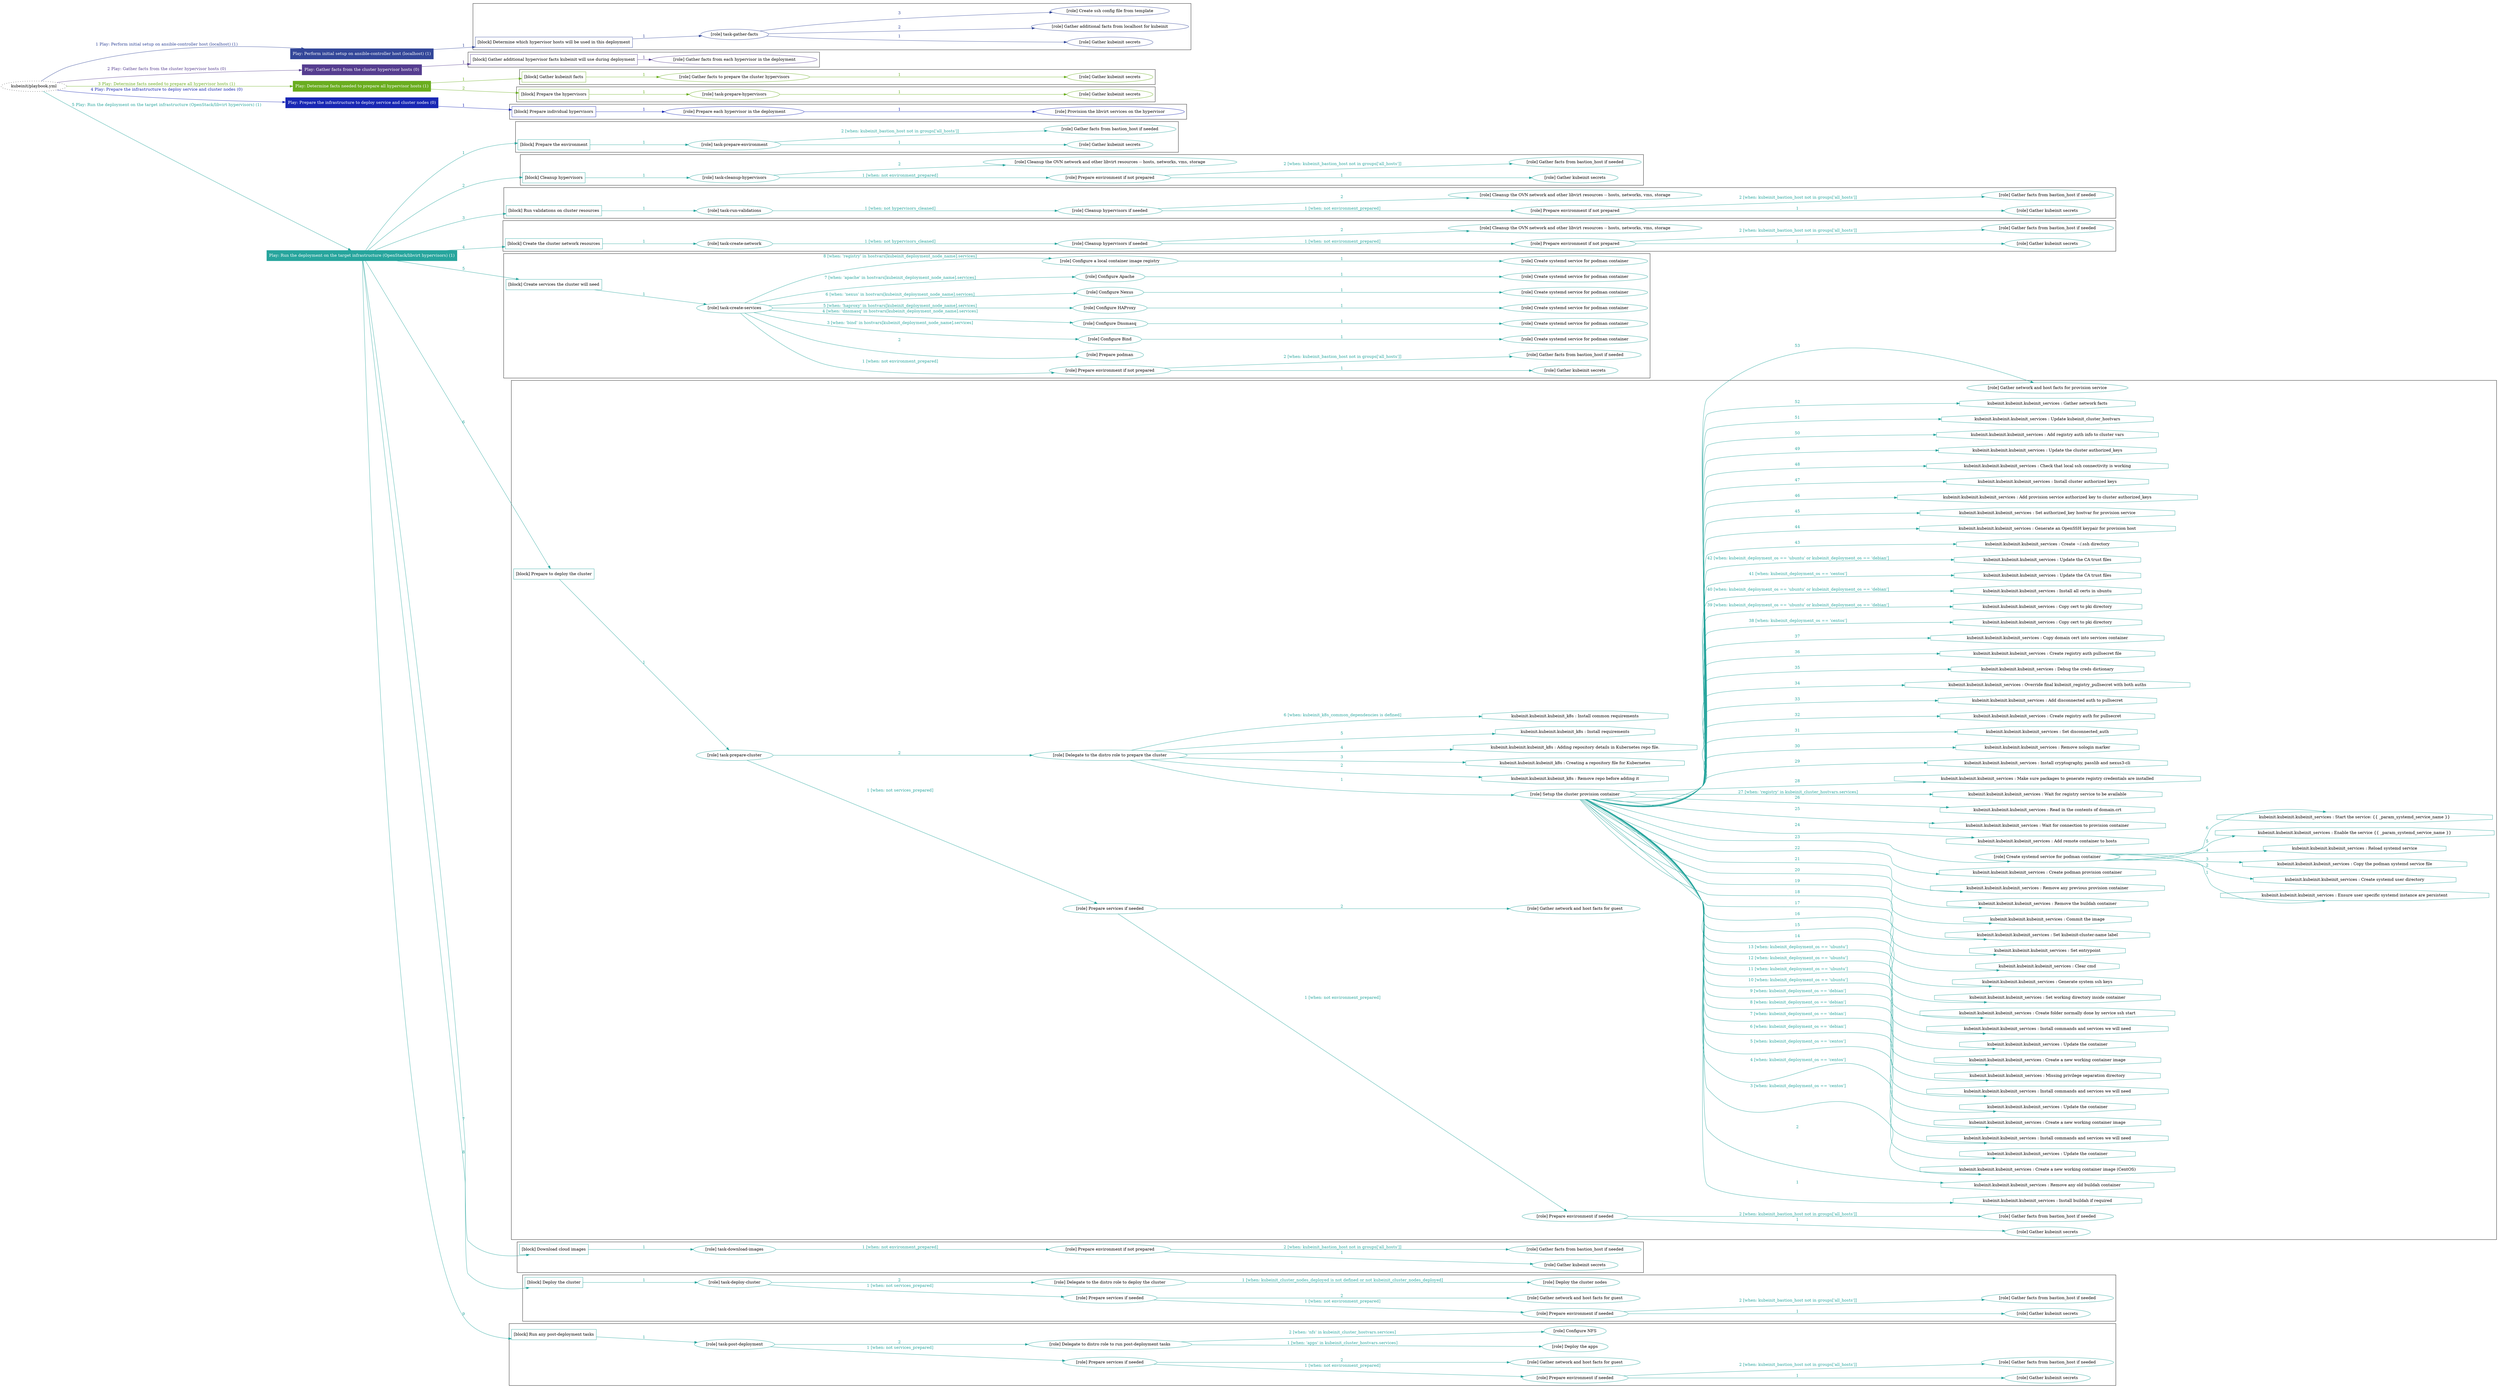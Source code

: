 digraph {
	graph [concentrate=true ordering=in rankdir=LR ratio=fill]
	edge [esep=5 sep=10]
	"kubeinit/playbook.yml" [URL="/home/runner/work/kubeinit/kubeinit/kubeinit/playbook.yml" id=playbook_dbe71ee4 style=dotted]
	"kubeinit/playbook.yml" -> play_2d3aba7e [label="1 Play: Perform initial setup on ansible-controller host (localhost) (1)" color="#334799" fontcolor="#334799" id=edge_play_2d3aba7e labeltooltip="1 Play: Perform initial setup on ansible-controller host (localhost) (1)" tooltip="1 Play: Perform initial setup on ansible-controller host (localhost) (1)"]
	subgraph "Play: Perform initial setup on ansible-controller host (localhost) (1)" {
		play_2d3aba7e [label="Play: Perform initial setup on ansible-controller host (localhost) (1)" URL="/home/runner/work/kubeinit/kubeinit/kubeinit/playbook.yml" color="#334799" fontcolor="#ffffff" id=play_2d3aba7e shape=box style=filled tooltip=localhost]
		play_2d3aba7e -> block_c3c0c8c5 [label=1 color="#334799" fontcolor="#334799" id=edge_block_c3c0c8c5 labeltooltip=1 tooltip=1]
		subgraph cluster_block_c3c0c8c5 {
			block_c3c0c8c5 [label="[block] Determine which hypervisor hosts will be used in this deployment" URL="/home/runner/work/kubeinit/kubeinit/kubeinit/playbook.yml" color="#334799" id=block_c3c0c8c5 labeltooltip="Determine which hypervisor hosts will be used in this deployment" shape=box tooltip="Determine which hypervisor hosts will be used in this deployment"]
			block_c3c0c8c5 -> role_fd0d1b2d [label="1 " color="#334799" fontcolor="#334799" id=edge_role_fd0d1b2d labeltooltip="1 " tooltip="1 "]
			subgraph "task-gather-facts" {
				role_fd0d1b2d [label="[role] task-gather-facts" URL="/home/runner/work/kubeinit/kubeinit/kubeinit/playbook.yml" color="#334799" id=role_fd0d1b2d tooltip="task-gather-facts"]
				role_fd0d1b2d -> role_8625b04d [label="1 " color="#334799" fontcolor="#334799" id=edge_role_8625b04d labeltooltip="1 " tooltip="1 "]
				subgraph "Gather kubeinit secrets" {
					role_8625b04d [label="[role] Gather kubeinit secrets" URL="/home/runner/.ansible/collections/ansible_collections/kubeinit/kubeinit/roles/kubeinit_prepare/tasks/build_hypervisors_group.yml" color="#334799" id=role_8625b04d tooltip="Gather kubeinit secrets"]
				}
				role_fd0d1b2d -> role_f63e0e8c [label="2 " color="#334799" fontcolor="#334799" id=edge_role_f63e0e8c labeltooltip="2 " tooltip="2 "]
				subgraph "Gather additional facts from localhost for kubeinit" {
					role_f63e0e8c [label="[role] Gather additional facts from localhost for kubeinit" URL="/home/runner/.ansible/collections/ansible_collections/kubeinit/kubeinit/roles/kubeinit_prepare/tasks/build_hypervisors_group.yml" color="#334799" id=role_f63e0e8c tooltip="Gather additional facts from localhost for kubeinit"]
				}
				role_fd0d1b2d -> role_fb11785c [label="3 " color="#334799" fontcolor="#334799" id=edge_role_fb11785c labeltooltip="3 " tooltip="3 "]
				subgraph "Create ssh config file from template" {
					role_fb11785c [label="[role] Create ssh config file from template" URL="/home/runner/.ansible/collections/ansible_collections/kubeinit/kubeinit/roles/kubeinit_prepare/tasks/build_hypervisors_group.yml" color="#334799" id=role_fb11785c tooltip="Create ssh config file from template"]
				}
			}
		}
	}
	"kubeinit/playbook.yml" -> play_f03cfad1 [label="2 Play: Gather facts from the cluster hypervisor hosts (0)" color="#553d8f" fontcolor="#553d8f" id=edge_play_f03cfad1 labeltooltip="2 Play: Gather facts from the cluster hypervisor hosts (0)" tooltip="2 Play: Gather facts from the cluster hypervisor hosts (0)"]
	subgraph "Play: Gather facts from the cluster hypervisor hosts (0)" {
		play_f03cfad1 [label="Play: Gather facts from the cluster hypervisor hosts (0)" URL="/home/runner/work/kubeinit/kubeinit/kubeinit/playbook.yml" color="#553d8f" fontcolor="#ffffff" id=play_f03cfad1 shape=box style=filled tooltip="Play: Gather facts from the cluster hypervisor hosts (0)"]
		play_f03cfad1 -> block_1a7d6d68 [label=1 color="#553d8f" fontcolor="#553d8f" id=edge_block_1a7d6d68 labeltooltip=1 tooltip=1]
		subgraph cluster_block_1a7d6d68 {
			block_1a7d6d68 [label="[block] Gather additional hypervisor facts kubeinit will use during deployment" URL="/home/runner/work/kubeinit/kubeinit/kubeinit/playbook.yml" color="#553d8f" id=block_1a7d6d68 labeltooltip="Gather additional hypervisor facts kubeinit will use during deployment" shape=box tooltip="Gather additional hypervisor facts kubeinit will use during deployment"]
			block_1a7d6d68 -> role_7d9271c7 [label="1 " color="#553d8f" fontcolor="#553d8f" id=edge_role_7d9271c7 labeltooltip="1 " tooltip="1 "]
			subgraph "Gather facts from each hypervisor in the deployment" {
				role_7d9271c7 [label="[role] Gather facts from each hypervisor in the deployment" URL="/home/runner/work/kubeinit/kubeinit/kubeinit/playbook.yml" color="#553d8f" id=role_7d9271c7 tooltip="Gather facts from each hypervisor in the deployment"]
			}
		}
	}
	"kubeinit/playbook.yml" -> play_b925f17f [label="3 Play: Determine facts needed to prepare all hypervisor hosts (1)" color="#6aad1f" fontcolor="#6aad1f" id=edge_play_b925f17f labeltooltip="3 Play: Determine facts needed to prepare all hypervisor hosts (1)" tooltip="3 Play: Determine facts needed to prepare all hypervisor hosts (1)"]
	subgraph "Play: Determine facts needed to prepare all hypervisor hosts (1)" {
		play_b925f17f [label="Play: Determine facts needed to prepare all hypervisor hosts (1)" URL="/home/runner/work/kubeinit/kubeinit/kubeinit/playbook.yml" color="#6aad1f" fontcolor="#ffffff" id=play_b925f17f shape=box style=filled tooltip=localhost]
		play_b925f17f -> block_afd27c7e [label=1 color="#6aad1f" fontcolor="#6aad1f" id=edge_block_afd27c7e labeltooltip=1 tooltip=1]
		subgraph cluster_block_afd27c7e {
			block_afd27c7e [label="[block] Gather kubeinit facts" URL="/home/runner/work/kubeinit/kubeinit/kubeinit/playbook.yml" color="#6aad1f" id=block_afd27c7e labeltooltip="Gather kubeinit facts" shape=box tooltip="Gather kubeinit facts"]
			block_afd27c7e -> role_7f934d9c [label="1 " color="#6aad1f" fontcolor="#6aad1f" id=edge_role_7f934d9c labeltooltip="1 " tooltip="1 "]
			subgraph "Gather facts to prepare the cluster hypervisors" {
				role_7f934d9c [label="[role] Gather facts to prepare the cluster hypervisors" URL="/home/runner/work/kubeinit/kubeinit/kubeinit/playbook.yml" color="#6aad1f" id=role_7f934d9c tooltip="Gather facts to prepare the cluster hypervisors"]
				role_7f934d9c -> role_95496052 [label="1 " color="#6aad1f" fontcolor="#6aad1f" id=edge_role_95496052 labeltooltip="1 " tooltip="1 "]
				subgraph "Gather kubeinit secrets" {
					role_95496052 [label="[role] Gather kubeinit secrets" URL="/home/runner/.ansible/collections/ansible_collections/kubeinit/kubeinit/roles/kubeinit_prepare/tasks/gather_kubeinit_facts.yml" color="#6aad1f" id=role_95496052 tooltip="Gather kubeinit secrets"]
				}
			}
		}
		play_b925f17f -> block_1e95f3a4 [label=2 color="#6aad1f" fontcolor="#6aad1f" id=edge_block_1e95f3a4 labeltooltip=2 tooltip=2]
		subgraph cluster_block_1e95f3a4 {
			block_1e95f3a4 [label="[block] Prepare the hypervisors" URL="/home/runner/work/kubeinit/kubeinit/kubeinit/playbook.yml" color="#6aad1f" id=block_1e95f3a4 labeltooltip="Prepare the hypervisors" shape=box tooltip="Prepare the hypervisors"]
			block_1e95f3a4 -> role_eb9a6ddc [label="1 " color="#6aad1f" fontcolor="#6aad1f" id=edge_role_eb9a6ddc labeltooltip="1 " tooltip="1 "]
			subgraph "task-prepare-hypervisors" {
				role_eb9a6ddc [label="[role] task-prepare-hypervisors" URL="/home/runner/work/kubeinit/kubeinit/kubeinit/playbook.yml" color="#6aad1f" id=role_eb9a6ddc tooltip="task-prepare-hypervisors"]
				role_eb9a6ddc -> role_1be8a99f [label="1 " color="#6aad1f" fontcolor="#6aad1f" id=edge_role_1be8a99f labeltooltip="1 " tooltip="1 "]
				subgraph "Gather kubeinit secrets" {
					role_1be8a99f [label="[role] Gather kubeinit secrets" URL="/home/runner/.ansible/collections/ansible_collections/kubeinit/kubeinit/roles/kubeinit_prepare/tasks/gather_kubeinit_facts.yml" color="#6aad1f" id=role_1be8a99f tooltip="Gather kubeinit secrets"]
				}
			}
		}
	}
	"kubeinit/playbook.yml" -> play_dbe25cee [label="4 Play: Prepare the infrastructure to deploy service and cluster nodes (0)" color="#1827b4" fontcolor="#1827b4" id=edge_play_dbe25cee labeltooltip="4 Play: Prepare the infrastructure to deploy service and cluster nodes (0)" tooltip="4 Play: Prepare the infrastructure to deploy service and cluster nodes (0)"]
	subgraph "Play: Prepare the infrastructure to deploy service and cluster nodes (0)" {
		play_dbe25cee [label="Play: Prepare the infrastructure to deploy service and cluster nodes (0)" URL="/home/runner/work/kubeinit/kubeinit/kubeinit/playbook.yml" color="#1827b4" fontcolor="#ffffff" id=play_dbe25cee shape=box style=filled tooltip="Play: Prepare the infrastructure to deploy service and cluster nodes (0)"]
		play_dbe25cee -> block_8958c75d [label=1 color="#1827b4" fontcolor="#1827b4" id=edge_block_8958c75d labeltooltip=1 tooltip=1]
		subgraph cluster_block_8958c75d {
			block_8958c75d [label="[block] Prepare individual hypervisors" URL="/home/runner/work/kubeinit/kubeinit/kubeinit/playbook.yml" color="#1827b4" id=block_8958c75d labeltooltip="Prepare individual hypervisors" shape=box tooltip="Prepare individual hypervisors"]
			block_8958c75d -> role_0d43e4e5 [label="1 " color="#1827b4" fontcolor="#1827b4" id=edge_role_0d43e4e5 labeltooltip="1 " tooltip="1 "]
			subgraph "Prepare each hypervisor in the deployment" {
				role_0d43e4e5 [label="[role] Prepare each hypervisor in the deployment" URL="/home/runner/work/kubeinit/kubeinit/kubeinit/playbook.yml" color="#1827b4" id=role_0d43e4e5 tooltip="Prepare each hypervisor in the deployment"]
				role_0d43e4e5 -> role_b03f7c67 [label="1 " color="#1827b4" fontcolor="#1827b4" id=edge_role_b03f7c67 labeltooltip="1 " tooltip="1 "]
				subgraph "Provision the libvirt services on the hypervisor" {
					role_b03f7c67 [label="[role] Provision the libvirt services on the hypervisor" URL="/home/runner/.ansible/collections/ansible_collections/kubeinit/kubeinit/roles/kubeinit_prepare/tasks/prepare_hypervisor.yml" color="#1827b4" id=role_b03f7c67 tooltip="Provision the libvirt services on the hypervisor"]
				}
			}
		}
	}
	"kubeinit/playbook.yml" -> play_ca85c4e7 [label="5 Play: Run the deployment on the target infrastructure (OpenStack/libvirt hypervisors) (1)" color="#27a59d" fontcolor="#27a59d" id=edge_play_ca85c4e7 labeltooltip="5 Play: Run the deployment on the target infrastructure (OpenStack/libvirt hypervisors) (1)" tooltip="5 Play: Run the deployment on the target infrastructure (OpenStack/libvirt hypervisors) (1)"]
	subgraph "Play: Run the deployment on the target infrastructure (OpenStack/libvirt hypervisors) (1)" {
		play_ca85c4e7 [label="Play: Run the deployment on the target infrastructure (OpenStack/libvirt hypervisors) (1)" URL="/home/runner/work/kubeinit/kubeinit/kubeinit/playbook.yml" color="#27a59d" fontcolor="#ffffff" id=play_ca85c4e7 shape=box style=filled tooltip=localhost]
		play_ca85c4e7 -> block_11e92131 [label=1 color="#27a59d" fontcolor="#27a59d" id=edge_block_11e92131 labeltooltip=1 tooltip=1]
		subgraph cluster_block_11e92131 {
			block_11e92131 [label="[block] Prepare the environment" URL="/home/runner/work/kubeinit/kubeinit/kubeinit/playbook.yml" color="#27a59d" id=block_11e92131 labeltooltip="Prepare the environment" shape=box tooltip="Prepare the environment"]
			block_11e92131 -> role_7219c429 [label="1 " color="#27a59d" fontcolor="#27a59d" id=edge_role_7219c429 labeltooltip="1 " tooltip="1 "]
			subgraph "task-prepare-environment" {
				role_7219c429 [label="[role] task-prepare-environment" URL="/home/runner/work/kubeinit/kubeinit/kubeinit/playbook.yml" color="#27a59d" id=role_7219c429 tooltip="task-prepare-environment"]
				role_7219c429 -> role_36dee674 [label="1 " color="#27a59d" fontcolor="#27a59d" id=edge_role_36dee674 labeltooltip="1 " tooltip="1 "]
				subgraph "Gather kubeinit secrets" {
					role_36dee674 [label="[role] Gather kubeinit secrets" URL="/home/runner/.ansible/collections/ansible_collections/kubeinit/kubeinit/roles/kubeinit_prepare/tasks/gather_kubeinit_facts.yml" color="#27a59d" id=role_36dee674 tooltip="Gather kubeinit secrets"]
				}
				role_7219c429 -> role_30d133f4 [label="2 [when: kubeinit_bastion_host not in groups['all_hosts']]" color="#27a59d" fontcolor="#27a59d" id=edge_role_30d133f4 labeltooltip="2 [when: kubeinit_bastion_host not in groups['all_hosts']]" tooltip="2 [when: kubeinit_bastion_host not in groups['all_hosts']]"]
				subgraph "Gather facts from bastion_host if needed" {
					role_30d133f4 [label="[role] Gather facts from bastion_host if needed" URL="/home/runner/.ansible/collections/ansible_collections/kubeinit/kubeinit/roles/kubeinit_prepare/tasks/main.yml" color="#27a59d" id=role_30d133f4 tooltip="Gather facts from bastion_host if needed"]
				}
			}
		}
		play_ca85c4e7 -> block_20ce299b [label=2 color="#27a59d" fontcolor="#27a59d" id=edge_block_20ce299b labeltooltip=2 tooltip=2]
		subgraph cluster_block_20ce299b {
			block_20ce299b [label="[block] Cleanup hypervisors" URL="/home/runner/work/kubeinit/kubeinit/kubeinit/playbook.yml" color="#27a59d" id=block_20ce299b labeltooltip="Cleanup hypervisors" shape=box tooltip="Cleanup hypervisors"]
			block_20ce299b -> role_b9e89b2d [label="1 " color="#27a59d" fontcolor="#27a59d" id=edge_role_b9e89b2d labeltooltip="1 " tooltip="1 "]
			subgraph "task-cleanup-hypervisors" {
				role_b9e89b2d [label="[role] task-cleanup-hypervisors" URL="/home/runner/work/kubeinit/kubeinit/kubeinit/playbook.yml" color="#27a59d" id=role_b9e89b2d tooltip="task-cleanup-hypervisors"]
				role_b9e89b2d -> role_815da51a [label="1 [when: not environment_prepared]" color="#27a59d" fontcolor="#27a59d" id=edge_role_815da51a labeltooltip="1 [when: not environment_prepared]" tooltip="1 [when: not environment_prepared]"]
				subgraph "Prepare environment if not prepared" {
					role_815da51a [label="[role] Prepare environment if not prepared" URL="/home/runner/.ansible/collections/ansible_collections/kubeinit/kubeinit/roles/kubeinit_libvirt/tasks/cleanup_hypervisors.yml" color="#27a59d" id=role_815da51a tooltip="Prepare environment if not prepared"]
					role_815da51a -> role_7d475254 [label="1 " color="#27a59d" fontcolor="#27a59d" id=edge_role_7d475254 labeltooltip="1 " tooltip="1 "]
					subgraph "Gather kubeinit secrets" {
						role_7d475254 [label="[role] Gather kubeinit secrets" URL="/home/runner/.ansible/collections/ansible_collections/kubeinit/kubeinit/roles/kubeinit_prepare/tasks/gather_kubeinit_facts.yml" color="#27a59d" id=role_7d475254 tooltip="Gather kubeinit secrets"]
					}
					role_815da51a -> role_2344ccfd [label="2 [when: kubeinit_bastion_host not in groups['all_hosts']]" color="#27a59d" fontcolor="#27a59d" id=edge_role_2344ccfd labeltooltip="2 [when: kubeinit_bastion_host not in groups['all_hosts']]" tooltip="2 [when: kubeinit_bastion_host not in groups['all_hosts']]"]
					subgraph "Gather facts from bastion_host if needed" {
						role_2344ccfd [label="[role] Gather facts from bastion_host if needed" URL="/home/runner/.ansible/collections/ansible_collections/kubeinit/kubeinit/roles/kubeinit_prepare/tasks/main.yml" color="#27a59d" id=role_2344ccfd tooltip="Gather facts from bastion_host if needed"]
					}
				}
				role_b9e89b2d -> role_7dc2a307 [label="2 " color="#27a59d" fontcolor="#27a59d" id=edge_role_7dc2a307 labeltooltip="2 " tooltip="2 "]
				subgraph "Cleanup the OVN network and other libvirt resources -- hosts, networks, vms, storage" {
					role_7dc2a307 [label="[role] Cleanup the OVN network and other libvirt resources -- hosts, networks, vms, storage" URL="/home/runner/.ansible/collections/ansible_collections/kubeinit/kubeinit/roles/kubeinit_libvirt/tasks/cleanup_hypervisors.yml" color="#27a59d" id=role_7dc2a307 tooltip="Cleanup the OVN network and other libvirt resources -- hosts, networks, vms, storage"]
				}
			}
		}
		play_ca85c4e7 -> block_ecdd15fb [label=3 color="#27a59d" fontcolor="#27a59d" id=edge_block_ecdd15fb labeltooltip=3 tooltip=3]
		subgraph cluster_block_ecdd15fb {
			block_ecdd15fb [label="[block] Run validations on cluster resources" URL="/home/runner/work/kubeinit/kubeinit/kubeinit/playbook.yml" color="#27a59d" id=block_ecdd15fb labeltooltip="Run validations on cluster resources" shape=box tooltip="Run validations on cluster resources"]
			block_ecdd15fb -> role_649f3ffd [label="1 " color="#27a59d" fontcolor="#27a59d" id=edge_role_649f3ffd labeltooltip="1 " tooltip="1 "]
			subgraph "task-run-validations" {
				role_649f3ffd [label="[role] task-run-validations" URL="/home/runner/work/kubeinit/kubeinit/kubeinit/playbook.yml" color="#27a59d" id=role_649f3ffd tooltip="task-run-validations"]
				role_649f3ffd -> role_b921b366 [label="1 [when: not hypervisors_cleaned]" color="#27a59d" fontcolor="#27a59d" id=edge_role_b921b366 labeltooltip="1 [when: not hypervisors_cleaned]" tooltip="1 [when: not hypervisors_cleaned]"]
				subgraph "Cleanup hypervisors if needed" {
					role_b921b366 [label="[role] Cleanup hypervisors if needed" URL="/home/runner/.ansible/collections/ansible_collections/kubeinit/kubeinit/roles/kubeinit_validations/tasks/main.yml" color="#27a59d" id=role_b921b366 tooltip="Cleanup hypervisors if needed"]
					role_b921b366 -> role_a5175d01 [label="1 [when: not environment_prepared]" color="#27a59d" fontcolor="#27a59d" id=edge_role_a5175d01 labeltooltip="1 [when: not environment_prepared]" tooltip="1 [when: not environment_prepared]"]
					subgraph "Prepare environment if not prepared" {
						role_a5175d01 [label="[role] Prepare environment if not prepared" URL="/home/runner/.ansible/collections/ansible_collections/kubeinit/kubeinit/roles/kubeinit_libvirt/tasks/cleanup_hypervisors.yml" color="#27a59d" id=role_a5175d01 tooltip="Prepare environment if not prepared"]
						role_a5175d01 -> role_3cf34a1c [label="1 " color="#27a59d" fontcolor="#27a59d" id=edge_role_3cf34a1c labeltooltip="1 " tooltip="1 "]
						subgraph "Gather kubeinit secrets" {
							role_3cf34a1c [label="[role] Gather kubeinit secrets" URL="/home/runner/.ansible/collections/ansible_collections/kubeinit/kubeinit/roles/kubeinit_prepare/tasks/gather_kubeinit_facts.yml" color="#27a59d" id=role_3cf34a1c tooltip="Gather kubeinit secrets"]
						}
						role_a5175d01 -> role_4113d5c4 [label="2 [when: kubeinit_bastion_host not in groups['all_hosts']]" color="#27a59d" fontcolor="#27a59d" id=edge_role_4113d5c4 labeltooltip="2 [when: kubeinit_bastion_host not in groups['all_hosts']]" tooltip="2 [when: kubeinit_bastion_host not in groups['all_hosts']]"]
						subgraph "Gather facts from bastion_host if needed" {
							role_4113d5c4 [label="[role] Gather facts from bastion_host if needed" URL="/home/runner/.ansible/collections/ansible_collections/kubeinit/kubeinit/roles/kubeinit_prepare/tasks/main.yml" color="#27a59d" id=role_4113d5c4 tooltip="Gather facts from bastion_host if needed"]
						}
					}
					role_b921b366 -> role_9fedeccd [label="2 " color="#27a59d" fontcolor="#27a59d" id=edge_role_9fedeccd labeltooltip="2 " tooltip="2 "]
					subgraph "Cleanup the OVN network and other libvirt resources -- hosts, networks, vms, storage" {
						role_9fedeccd [label="[role] Cleanup the OVN network and other libvirt resources -- hosts, networks, vms, storage" URL="/home/runner/.ansible/collections/ansible_collections/kubeinit/kubeinit/roles/kubeinit_libvirt/tasks/cleanup_hypervisors.yml" color="#27a59d" id=role_9fedeccd tooltip="Cleanup the OVN network and other libvirt resources -- hosts, networks, vms, storage"]
					}
				}
			}
		}
		play_ca85c4e7 -> block_0d4bcd4f [label=4 color="#27a59d" fontcolor="#27a59d" id=edge_block_0d4bcd4f labeltooltip=4 tooltip=4]
		subgraph cluster_block_0d4bcd4f {
			block_0d4bcd4f [label="[block] Create the cluster network resources" URL="/home/runner/work/kubeinit/kubeinit/kubeinit/playbook.yml" color="#27a59d" id=block_0d4bcd4f labeltooltip="Create the cluster network resources" shape=box tooltip="Create the cluster network resources"]
			block_0d4bcd4f -> role_8585177a [label="1 " color="#27a59d" fontcolor="#27a59d" id=edge_role_8585177a labeltooltip="1 " tooltip="1 "]
			subgraph "task-create-network" {
				role_8585177a [label="[role] task-create-network" URL="/home/runner/work/kubeinit/kubeinit/kubeinit/playbook.yml" color="#27a59d" id=role_8585177a tooltip="task-create-network"]
				role_8585177a -> role_f4c785f6 [label="1 [when: not hypervisors_cleaned]" color="#27a59d" fontcolor="#27a59d" id=edge_role_f4c785f6 labeltooltip="1 [when: not hypervisors_cleaned]" tooltip="1 [when: not hypervisors_cleaned]"]
				subgraph "Cleanup hypervisors if needed" {
					role_f4c785f6 [label="[role] Cleanup hypervisors if needed" URL="/home/runner/.ansible/collections/ansible_collections/kubeinit/kubeinit/roles/kubeinit_libvirt/tasks/create_network.yml" color="#27a59d" id=role_f4c785f6 tooltip="Cleanup hypervisors if needed"]
					role_f4c785f6 -> role_7907029a [label="1 [when: not environment_prepared]" color="#27a59d" fontcolor="#27a59d" id=edge_role_7907029a labeltooltip="1 [when: not environment_prepared]" tooltip="1 [when: not environment_prepared]"]
					subgraph "Prepare environment if not prepared" {
						role_7907029a [label="[role] Prepare environment if not prepared" URL="/home/runner/.ansible/collections/ansible_collections/kubeinit/kubeinit/roles/kubeinit_libvirt/tasks/cleanup_hypervisors.yml" color="#27a59d" id=role_7907029a tooltip="Prepare environment if not prepared"]
						role_7907029a -> role_dfa19d57 [label="1 " color="#27a59d" fontcolor="#27a59d" id=edge_role_dfa19d57 labeltooltip="1 " tooltip="1 "]
						subgraph "Gather kubeinit secrets" {
							role_dfa19d57 [label="[role] Gather kubeinit secrets" URL="/home/runner/.ansible/collections/ansible_collections/kubeinit/kubeinit/roles/kubeinit_prepare/tasks/gather_kubeinit_facts.yml" color="#27a59d" id=role_dfa19d57 tooltip="Gather kubeinit secrets"]
						}
						role_7907029a -> role_0abdc2bd [label="2 [when: kubeinit_bastion_host not in groups['all_hosts']]" color="#27a59d" fontcolor="#27a59d" id=edge_role_0abdc2bd labeltooltip="2 [when: kubeinit_bastion_host not in groups['all_hosts']]" tooltip="2 [when: kubeinit_bastion_host not in groups['all_hosts']]"]
						subgraph "Gather facts from bastion_host if needed" {
							role_0abdc2bd [label="[role] Gather facts from bastion_host if needed" URL="/home/runner/.ansible/collections/ansible_collections/kubeinit/kubeinit/roles/kubeinit_prepare/tasks/main.yml" color="#27a59d" id=role_0abdc2bd tooltip="Gather facts from bastion_host if needed"]
						}
					}
					role_f4c785f6 -> role_718860da [label="2 " color="#27a59d" fontcolor="#27a59d" id=edge_role_718860da labeltooltip="2 " tooltip="2 "]
					subgraph "Cleanup the OVN network and other libvirt resources -- hosts, networks, vms, storage" {
						role_718860da [label="[role] Cleanup the OVN network and other libvirt resources -- hosts, networks, vms, storage" URL="/home/runner/.ansible/collections/ansible_collections/kubeinit/kubeinit/roles/kubeinit_libvirt/tasks/cleanup_hypervisors.yml" color="#27a59d" id=role_718860da tooltip="Cleanup the OVN network and other libvirt resources -- hosts, networks, vms, storage"]
					}
				}
			}
		}
		play_ca85c4e7 -> block_09cc3521 [label=5 color="#27a59d" fontcolor="#27a59d" id=edge_block_09cc3521 labeltooltip=5 tooltip=5]
		subgraph cluster_block_09cc3521 {
			block_09cc3521 [label="[block] Create services the cluster will need" URL="/home/runner/work/kubeinit/kubeinit/kubeinit/playbook.yml" color="#27a59d" id=block_09cc3521 labeltooltip="Create services the cluster will need" shape=box tooltip="Create services the cluster will need"]
			block_09cc3521 -> role_8062eca0 [label="1 " color="#27a59d" fontcolor="#27a59d" id=edge_role_8062eca0 labeltooltip="1 " tooltip="1 "]
			subgraph "task-create-services" {
				role_8062eca0 [label="[role] task-create-services" URL="/home/runner/work/kubeinit/kubeinit/kubeinit/playbook.yml" color="#27a59d" id=role_8062eca0 tooltip="task-create-services"]
				role_8062eca0 -> role_0b4aab16 [label="1 [when: not environment_prepared]" color="#27a59d" fontcolor="#27a59d" id=edge_role_0b4aab16 labeltooltip="1 [when: not environment_prepared]" tooltip="1 [when: not environment_prepared]"]
				subgraph "Prepare environment if not prepared" {
					role_0b4aab16 [label="[role] Prepare environment if not prepared" URL="/home/runner/.ansible/collections/ansible_collections/kubeinit/kubeinit/roles/kubeinit_services/tasks/main.yml" color="#27a59d" id=role_0b4aab16 tooltip="Prepare environment if not prepared"]
					role_0b4aab16 -> role_51f24974 [label="1 " color="#27a59d" fontcolor="#27a59d" id=edge_role_51f24974 labeltooltip="1 " tooltip="1 "]
					subgraph "Gather kubeinit secrets" {
						role_51f24974 [label="[role] Gather kubeinit secrets" URL="/home/runner/.ansible/collections/ansible_collections/kubeinit/kubeinit/roles/kubeinit_prepare/tasks/gather_kubeinit_facts.yml" color="#27a59d" id=role_51f24974 tooltip="Gather kubeinit secrets"]
					}
					role_0b4aab16 -> role_57e053f9 [label="2 [when: kubeinit_bastion_host not in groups['all_hosts']]" color="#27a59d" fontcolor="#27a59d" id=edge_role_57e053f9 labeltooltip="2 [when: kubeinit_bastion_host not in groups['all_hosts']]" tooltip="2 [when: kubeinit_bastion_host not in groups['all_hosts']]"]
					subgraph "Gather facts from bastion_host if needed" {
						role_57e053f9 [label="[role] Gather facts from bastion_host if needed" URL="/home/runner/.ansible/collections/ansible_collections/kubeinit/kubeinit/roles/kubeinit_prepare/tasks/main.yml" color="#27a59d" id=role_57e053f9 tooltip="Gather facts from bastion_host if needed"]
					}
				}
				role_8062eca0 -> role_81aae3e7 [label="2 " color="#27a59d" fontcolor="#27a59d" id=edge_role_81aae3e7 labeltooltip="2 " tooltip="2 "]
				subgraph "Prepare podman" {
					role_81aae3e7 [label="[role] Prepare podman" URL="/home/runner/.ansible/collections/ansible_collections/kubeinit/kubeinit/roles/kubeinit_services/tasks/00_create_service_pod.yml" color="#27a59d" id=role_81aae3e7 tooltip="Prepare podman"]
				}
				role_8062eca0 -> role_0f3f885c [label="3 [when: 'bind' in hostvars[kubeinit_deployment_node_name].services]" color="#27a59d" fontcolor="#27a59d" id=edge_role_0f3f885c labeltooltip="3 [when: 'bind' in hostvars[kubeinit_deployment_node_name].services]" tooltip="3 [when: 'bind' in hostvars[kubeinit_deployment_node_name].services]"]
				subgraph "Configure Bind" {
					role_0f3f885c [label="[role] Configure Bind" URL="/home/runner/.ansible/collections/ansible_collections/kubeinit/kubeinit/roles/kubeinit_services/tasks/start_services_containers.yml" color="#27a59d" id=role_0f3f885c tooltip="Configure Bind"]
					role_0f3f885c -> role_9ed5b150 [label="1 " color="#27a59d" fontcolor="#27a59d" id=edge_role_9ed5b150 labeltooltip="1 " tooltip="1 "]
					subgraph "Create systemd service for podman container" {
						role_9ed5b150 [label="[role] Create systemd service for podman container" URL="/home/runner/.ansible/collections/ansible_collections/kubeinit/kubeinit/roles/kubeinit_bind/tasks/main.yml" color="#27a59d" id=role_9ed5b150 tooltip="Create systemd service for podman container"]
					}
				}
				role_8062eca0 -> role_9460f243 [label="4 [when: 'dnsmasq' in hostvars[kubeinit_deployment_node_name].services]" color="#27a59d" fontcolor="#27a59d" id=edge_role_9460f243 labeltooltip="4 [when: 'dnsmasq' in hostvars[kubeinit_deployment_node_name].services]" tooltip="4 [when: 'dnsmasq' in hostvars[kubeinit_deployment_node_name].services]"]
				subgraph "Configure Dnsmasq" {
					role_9460f243 [label="[role] Configure Dnsmasq" URL="/home/runner/.ansible/collections/ansible_collections/kubeinit/kubeinit/roles/kubeinit_services/tasks/start_services_containers.yml" color="#27a59d" id=role_9460f243 tooltip="Configure Dnsmasq"]
					role_9460f243 -> role_cd947a13 [label="1 " color="#27a59d" fontcolor="#27a59d" id=edge_role_cd947a13 labeltooltip="1 " tooltip="1 "]
					subgraph "Create systemd service for podman container" {
						role_cd947a13 [label="[role] Create systemd service for podman container" URL="/home/runner/.ansible/collections/ansible_collections/kubeinit/kubeinit/roles/kubeinit_dnsmasq/tasks/main.yml" color="#27a59d" id=role_cd947a13 tooltip="Create systemd service for podman container"]
					}
				}
				role_8062eca0 -> role_1a925327 [label="5 [when: 'haproxy' in hostvars[kubeinit_deployment_node_name].services]" color="#27a59d" fontcolor="#27a59d" id=edge_role_1a925327 labeltooltip="5 [when: 'haproxy' in hostvars[kubeinit_deployment_node_name].services]" tooltip="5 [when: 'haproxy' in hostvars[kubeinit_deployment_node_name].services]"]
				subgraph "Configure HAProxy" {
					role_1a925327 [label="[role] Configure HAProxy" URL="/home/runner/.ansible/collections/ansible_collections/kubeinit/kubeinit/roles/kubeinit_services/tasks/start_services_containers.yml" color="#27a59d" id=role_1a925327 tooltip="Configure HAProxy"]
					role_1a925327 -> role_16398da8 [label="1 " color="#27a59d" fontcolor="#27a59d" id=edge_role_16398da8 labeltooltip="1 " tooltip="1 "]
					subgraph "Create systemd service for podman container" {
						role_16398da8 [label="[role] Create systemd service for podman container" URL="/home/runner/.ansible/collections/ansible_collections/kubeinit/kubeinit/roles/kubeinit_haproxy/tasks/main.yml" color="#27a59d" id=role_16398da8 tooltip="Create systemd service for podman container"]
					}
				}
				role_8062eca0 -> role_eff3cd8c [label="6 [when: 'nexus' in hostvars[kubeinit_deployment_node_name].services]" color="#27a59d" fontcolor="#27a59d" id=edge_role_eff3cd8c labeltooltip="6 [when: 'nexus' in hostvars[kubeinit_deployment_node_name].services]" tooltip="6 [when: 'nexus' in hostvars[kubeinit_deployment_node_name].services]"]
				subgraph "Configure Nexus" {
					role_eff3cd8c [label="[role] Configure Nexus" URL="/home/runner/.ansible/collections/ansible_collections/kubeinit/kubeinit/roles/kubeinit_services/tasks/start_services_containers.yml" color="#27a59d" id=role_eff3cd8c tooltip="Configure Nexus"]
					role_eff3cd8c -> role_ff71c06a [label="1 " color="#27a59d" fontcolor="#27a59d" id=edge_role_ff71c06a labeltooltip="1 " tooltip="1 "]
					subgraph "Create systemd service for podman container" {
						role_ff71c06a [label="[role] Create systemd service for podman container" URL="/home/runner/.ansible/collections/ansible_collections/kubeinit/kubeinit/roles/kubeinit_nexus/tasks/main.yml" color="#27a59d" id=role_ff71c06a tooltip="Create systemd service for podman container"]
					}
				}
				role_8062eca0 -> role_c3e6e037 [label="7 [when: 'apache' in hostvars[kubeinit_deployment_node_name].services]" color="#27a59d" fontcolor="#27a59d" id=edge_role_c3e6e037 labeltooltip="7 [when: 'apache' in hostvars[kubeinit_deployment_node_name].services]" tooltip="7 [when: 'apache' in hostvars[kubeinit_deployment_node_name].services]"]
				subgraph "Configure Apache" {
					role_c3e6e037 [label="[role] Configure Apache" URL="/home/runner/.ansible/collections/ansible_collections/kubeinit/kubeinit/roles/kubeinit_services/tasks/start_services_containers.yml" color="#27a59d" id=role_c3e6e037 tooltip="Configure Apache"]
					role_c3e6e037 -> role_93ccabf8 [label="1 " color="#27a59d" fontcolor="#27a59d" id=edge_role_93ccabf8 labeltooltip="1 " tooltip="1 "]
					subgraph "Create systemd service for podman container" {
						role_93ccabf8 [label="[role] Create systemd service for podman container" URL="/home/runner/.ansible/collections/ansible_collections/kubeinit/kubeinit/roles/kubeinit_apache/tasks/main.yml" color="#27a59d" id=role_93ccabf8 tooltip="Create systemd service for podman container"]
					}
				}
				role_8062eca0 -> role_40ae87f4 [label="8 [when: 'registry' in hostvars[kubeinit_deployment_node_name].services]" color="#27a59d" fontcolor="#27a59d" id=edge_role_40ae87f4 labeltooltip="8 [when: 'registry' in hostvars[kubeinit_deployment_node_name].services]" tooltip="8 [when: 'registry' in hostvars[kubeinit_deployment_node_name].services]"]
				subgraph "Configure a local container image registry" {
					role_40ae87f4 [label="[role] Configure a local container image registry" URL="/home/runner/.ansible/collections/ansible_collections/kubeinit/kubeinit/roles/kubeinit_services/tasks/start_services_containers.yml" color="#27a59d" id=role_40ae87f4 tooltip="Configure a local container image registry"]
					role_40ae87f4 -> role_34be07a3 [label="1 " color="#27a59d" fontcolor="#27a59d" id=edge_role_34be07a3 labeltooltip="1 " tooltip="1 "]
					subgraph "Create systemd service for podman container" {
						role_34be07a3 [label="[role] Create systemd service for podman container" URL="/home/runner/.ansible/collections/ansible_collections/kubeinit/kubeinit/roles/kubeinit_registry/tasks/main.yml" color="#27a59d" id=role_34be07a3 tooltip="Create systemd service for podman container"]
					}
				}
			}
		}
		play_ca85c4e7 -> block_bd024344 [label=6 color="#27a59d" fontcolor="#27a59d" id=edge_block_bd024344 labeltooltip=6 tooltip=6]
		subgraph cluster_block_bd024344 {
			block_bd024344 [label="[block] Prepare to deploy the cluster" URL="/home/runner/work/kubeinit/kubeinit/kubeinit/playbook.yml" color="#27a59d" id=block_bd024344 labeltooltip="Prepare to deploy the cluster" shape=box tooltip="Prepare to deploy the cluster"]
			block_bd024344 -> role_c0a9db8c [label="1 " color="#27a59d" fontcolor="#27a59d" id=edge_role_c0a9db8c labeltooltip="1 " tooltip="1 "]
			subgraph "task-prepare-cluster" {
				role_c0a9db8c [label="[role] task-prepare-cluster" URL="/home/runner/work/kubeinit/kubeinit/kubeinit/playbook.yml" color="#27a59d" id=role_c0a9db8c tooltip="task-prepare-cluster"]
				role_c0a9db8c -> role_93e28e9f [label="1 [when: not services_prepared]" color="#27a59d" fontcolor="#27a59d" id=edge_role_93e28e9f labeltooltip="1 [when: not services_prepared]" tooltip="1 [when: not services_prepared]"]
				subgraph "Prepare services if needed" {
					role_93e28e9f [label="[role] Prepare services if needed" URL="/home/runner/.ansible/collections/ansible_collections/kubeinit/kubeinit/roles/kubeinit_prepare/tasks/prepare_cluster.yml" color="#27a59d" id=role_93e28e9f tooltip="Prepare services if needed"]
					role_93e28e9f -> role_348e0fca [label="1 [when: not environment_prepared]" color="#27a59d" fontcolor="#27a59d" id=edge_role_348e0fca labeltooltip="1 [when: not environment_prepared]" tooltip="1 [when: not environment_prepared]"]
					subgraph "Prepare environment if needed" {
						role_348e0fca [label="[role] Prepare environment if needed" URL="/home/runner/.ansible/collections/ansible_collections/kubeinit/kubeinit/roles/kubeinit_services/tasks/prepare_services.yml" color="#27a59d" id=role_348e0fca tooltip="Prepare environment if needed"]
						role_348e0fca -> role_4ec54a6f [label="1 " color="#27a59d" fontcolor="#27a59d" id=edge_role_4ec54a6f labeltooltip="1 " tooltip="1 "]
						subgraph "Gather kubeinit secrets" {
							role_4ec54a6f [label="[role] Gather kubeinit secrets" URL="/home/runner/.ansible/collections/ansible_collections/kubeinit/kubeinit/roles/kubeinit_prepare/tasks/gather_kubeinit_facts.yml" color="#27a59d" id=role_4ec54a6f tooltip="Gather kubeinit secrets"]
						}
						role_348e0fca -> role_2d15f8fb [label="2 [when: kubeinit_bastion_host not in groups['all_hosts']]" color="#27a59d" fontcolor="#27a59d" id=edge_role_2d15f8fb labeltooltip="2 [when: kubeinit_bastion_host not in groups['all_hosts']]" tooltip="2 [when: kubeinit_bastion_host not in groups['all_hosts']]"]
						subgraph "Gather facts from bastion_host if needed" {
							role_2d15f8fb [label="[role] Gather facts from bastion_host if needed" URL="/home/runner/.ansible/collections/ansible_collections/kubeinit/kubeinit/roles/kubeinit_prepare/tasks/main.yml" color="#27a59d" id=role_2d15f8fb tooltip="Gather facts from bastion_host if needed"]
						}
					}
					role_93e28e9f -> role_f552397d [label="2 " color="#27a59d" fontcolor="#27a59d" id=edge_role_f552397d labeltooltip="2 " tooltip="2 "]
					subgraph "Gather network and host facts for guest" {
						role_f552397d [label="[role] Gather network and host facts for guest" URL="/home/runner/.ansible/collections/ansible_collections/kubeinit/kubeinit/roles/kubeinit_services/tasks/prepare_services.yml" color="#27a59d" id=role_f552397d tooltip="Gather network and host facts for guest"]
					}
				}
				role_c0a9db8c -> role_2d04805f [label="2 " color="#27a59d" fontcolor="#27a59d" id=edge_role_2d04805f labeltooltip="2 " tooltip="2 "]
				subgraph "Delegate to the distro role to prepare the cluster" {
					role_2d04805f [label="[role] Delegate to the distro role to prepare the cluster" URL="/home/runner/.ansible/collections/ansible_collections/kubeinit/kubeinit/roles/kubeinit_prepare/tasks/prepare_cluster.yml" color="#27a59d" id=role_2d04805f tooltip="Delegate to the distro role to prepare the cluster"]
					role_2d04805f -> role_cf3b9f73 [label="1 " color="#27a59d" fontcolor="#27a59d" id=edge_role_cf3b9f73 labeltooltip="1 " tooltip="1 "]
					subgraph "Setup the cluster provision container" {
						role_cf3b9f73 [label="[role] Setup the cluster provision container" URL="/home/runner/.ansible/collections/ansible_collections/kubeinit/kubeinit/roles/kubeinit_k8s/tasks/prepare_cluster.yml" color="#27a59d" id=role_cf3b9f73 tooltip="Setup the cluster provision container"]
						task_eccbfc6e [label="kubeinit.kubeinit.kubeinit_services : Install buildah if required" URL="/home/runner/.ansible/collections/ansible_collections/kubeinit/kubeinit/roles/kubeinit_services/tasks/create_provision_container.yml" color="#27a59d" id=task_eccbfc6e shape=octagon tooltip="kubeinit.kubeinit.kubeinit_services : Install buildah if required"]
						role_cf3b9f73 -> task_eccbfc6e [label="1 " color="#27a59d" fontcolor="#27a59d" id=edge_task_eccbfc6e labeltooltip="1 " tooltip="1 "]
						task_49d688a2 [label="kubeinit.kubeinit.kubeinit_services : Remove any old buildah container" URL="/home/runner/.ansible/collections/ansible_collections/kubeinit/kubeinit/roles/kubeinit_services/tasks/create_provision_container.yml" color="#27a59d" id=task_49d688a2 shape=octagon tooltip="kubeinit.kubeinit.kubeinit_services : Remove any old buildah container"]
						role_cf3b9f73 -> task_49d688a2 [label="2 " color="#27a59d" fontcolor="#27a59d" id=edge_task_49d688a2 labeltooltip="2 " tooltip="2 "]
						task_87a34e0c [label="kubeinit.kubeinit.kubeinit_services : Create a new working container image (CentOS)" URL="/home/runner/.ansible/collections/ansible_collections/kubeinit/kubeinit/roles/kubeinit_services/tasks/create_provision_container.yml" color="#27a59d" id=task_87a34e0c shape=octagon tooltip="kubeinit.kubeinit.kubeinit_services : Create a new working container image (CentOS)"]
						role_cf3b9f73 -> task_87a34e0c [label="3 [when: kubeinit_deployment_os == 'centos']" color="#27a59d" fontcolor="#27a59d" id=edge_task_87a34e0c labeltooltip="3 [when: kubeinit_deployment_os == 'centos']" tooltip="3 [when: kubeinit_deployment_os == 'centos']"]
						task_11bc4e9b [label="kubeinit.kubeinit.kubeinit_services : Update the container" URL="/home/runner/.ansible/collections/ansible_collections/kubeinit/kubeinit/roles/kubeinit_services/tasks/create_provision_container.yml" color="#27a59d" id=task_11bc4e9b shape=octagon tooltip="kubeinit.kubeinit.kubeinit_services : Update the container"]
						role_cf3b9f73 -> task_11bc4e9b [label="4 [when: kubeinit_deployment_os == 'centos']" color="#27a59d" fontcolor="#27a59d" id=edge_task_11bc4e9b labeltooltip="4 [when: kubeinit_deployment_os == 'centos']" tooltip="4 [when: kubeinit_deployment_os == 'centos']"]
						task_bd09263c [label="kubeinit.kubeinit.kubeinit_services : Install commands and services we will need" URL="/home/runner/.ansible/collections/ansible_collections/kubeinit/kubeinit/roles/kubeinit_services/tasks/create_provision_container.yml" color="#27a59d" id=task_bd09263c shape=octagon tooltip="kubeinit.kubeinit.kubeinit_services : Install commands and services we will need"]
						role_cf3b9f73 -> task_bd09263c [label="5 [when: kubeinit_deployment_os == 'centos']" color="#27a59d" fontcolor="#27a59d" id=edge_task_bd09263c labeltooltip="5 [when: kubeinit_deployment_os == 'centos']" tooltip="5 [when: kubeinit_deployment_os == 'centos']"]
						task_98466de2 [label="kubeinit.kubeinit.kubeinit_services : Create a new working container image" URL="/home/runner/.ansible/collections/ansible_collections/kubeinit/kubeinit/roles/kubeinit_services/tasks/create_provision_container.yml" color="#27a59d" id=task_98466de2 shape=octagon tooltip="kubeinit.kubeinit.kubeinit_services : Create a new working container image"]
						role_cf3b9f73 -> task_98466de2 [label="6 [when: kubeinit_deployment_os == 'debian']" color="#27a59d" fontcolor="#27a59d" id=edge_task_98466de2 labeltooltip="6 [when: kubeinit_deployment_os == 'debian']" tooltip="6 [when: kubeinit_deployment_os == 'debian']"]
						task_1c916d8c [label="kubeinit.kubeinit.kubeinit_services : Update the container" URL="/home/runner/.ansible/collections/ansible_collections/kubeinit/kubeinit/roles/kubeinit_services/tasks/create_provision_container.yml" color="#27a59d" id=task_1c916d8c shape=octagon tooltip="kubeinit.kubeinit.kubeinit_services : Update the container"]
						role_cf3b9f73 -> task_1c916d8c [label="7 [when: kubeinit_deployment_os == 'debian']" color="#27a59d" fontcolor="#27a59d" id=edge_task_1c916d8c labeltooltip="7 [when: kubeinit_deployment_os == 'debian']" tooltip="7 [when: kubeinit_deployment_os == 'debian']"]
						task_bbbf9c3a [label="kubeinit.kubeinit.kubeinit_services : Install commands and services we will need" URL="/home/runner/.ansible/collections/ansible_collections/kubeinit/kubeinit/roles/kubeinit_services/tasks/create_provision_container.yml" color="#27a59d" id=task_bbbf9c3a shape=octagon tooltip="kubeinit.kubeinit.kubeinit_services : Install commands and services we will need"]
						role_cf3b9f73 -> task_bbbf9c3a [label="8 [when: kubeinit_deployment_os == 'debian']" color="#27a59d" fontcolor="#27a59d" id=edge_task_bbbf9c3a labeltooltip="8 [when: kubeinit_deployment_os == 'debian']" tooltip="8 [when: kubeinit_deployment_os == 'debian']"]
						task_516529c1 [label="kubeinit.kubeinit.kubeinit_services : Missing privilege separation directory" URL="/home/runner/.ansible/collections/ansible_collections/kubeinit/kubeinit/roles/kubeinit_services/tasks/create_provision_container.yml" color="#27a59d" id=task_516529c1 shape=octagon tooltip="kubeinit.kubeinit.kubeinit_services : Missing privilege separation directory"]
						role_cf3b9f73 -> task_516529c1 [label="9 [when: kubeinit_deployment_os == 'debian']" color="#27a59d" fontcolor="#27a59d" id=edge_task_516529c1 labeltooltip="9 [when: kubeinit_deployment_os == 'debian']" tooltip="9 [when: kubeinit_deployment_os == 'debian']"]
						task_9ca81850 [label="kubeinit.kubeinit.kubeinit_services : Create a new working container image" URL="/home/runner/.ansible/collections/ansible_collections/kubeinit/kubeinit/roles/kubeinit_services/tasks/create_provision_container.yml" color="#27a59d" id=task_9ca81850 shape=octagon tooltip="kubeinit.kubeinit.kubeinit_services : Create a new working container image"]
						role_cf3b9f73 -> task_9ca81850 [label="10 [when: kubeinit_deployment_os == 'ubuntu']" color="#27a59d" fontcolor="#27a59d" id=edge_task_9ca81850 labeltooltip="10 [when: kubeinit_deployment_os == 'ubuntu']" tooltip="10 [when: kubeinit_deployment_os == 'ubuntu']"]
						task_3a618641 [label="kubeinit.kubeinit.kubeinit_services : Update the container" URL="/home/runner/.ansible/collections/ansible_collections/kubeinit/kubeinit/roles/kubeinit_services/tasks/create_provision_container.yml" color="#27a59d" id=task_3a618641 shape=octagon tooltip="kubeinit.kubeinit.kubeinit_services : Update the container"]
						role_cf3b9f73 -> task_3a618641 [label="11 [when: kubeinit_deployment_os == 'ubuntu']" color="#27a59d" fontcolor="#27a59d" id=edge_task_3a618641 labeltooltip="11 [when: kubeinit_deployment_os == 'ubuntu']" tooltip="11 [when: kubeinit_deployment_os == 'ubuntu']"]
						task_8218d134 [label="kubeinit.kubeinit.kubeinit_services : Install commands and services we will need" URL="/home/runner/.ansible/collections/ansible_collections/kubeinit/kubeinit/roles/kubeinit_services/tasks/create_provision_container.yml" color="#27a59d" id=task_8218d134 shape=octagon tooltip="kubeinit.kubeinit.kubeinit_services : Install commands and services we will need"]
						role_cf3b9f73 -> task_8218d134 [label="12 [when: kubeinit_deployment_os == 'ubuntu']" color="#27a59d" fontcolor="#27a59d" id=edge_task_8218d134 labeltooltip="12 [when: kubeinit_deployment_os == 'ubuntu']" tooltip="12 [when: kubeinit_deployment_os == 'ubuntu']"]
						task_fe66fb48 [label="kubeinit.kubeinit.kubeinit_services : Create folder normally done by service ssh start" URL="/home/runner/.ansible/collections/ansible_collections/kubeinit/kubeinit/roles/kubeinit_services/tasks/create_provision_container.yml" color="#27a59d" id=task_fe66fb48 shape=octagon tooltip="kubeinit.kubeinit.kubeinit_services : Create folder normally done by service ssh start"]
						role_cf3b9f73 -> task_fe66fb48 [label="13 [when: kubeinit_deployment_os == 'ubuntu']" color="#27a59d" fontcolor="#27a59d" id=edge_task_fe66fb48 labeltooltip="13 [when: kubeinit_deployment_os == 'ubuntu']" tooltip="13 [when: kubeinit_deployment_os == 'ubuntu']"]
						task_d8dd4a3d [label="kubeinit.kubeinit.kubeinit_services : Set working directory inside container" URL="/home/runner/.ansible/collections/ansible_collections/kubeinit/kubeinit/roles/kubeinit_services/tasks/create_provision_container.yml" color="#27a59d" id=task_d8dd4a3d shape=octagon tooltip="kubeinit.kubeinit.kubeinit_services : Set working directory inside container"]
						role_cf3b9f73 -> task_d8dd4a3d [label="14 " color="#27a59d" fontcolor="#27a59d" id=edge_task_d8dd4a3d labeltooltip="14 " tooltip="14 "]
						task_58a72189 [label="kubeinit.kubeinit.kubeinit_services : Generate system ssh keys" URL="/home/runner/.ansible/collections/ansible_collections/kubeinit/kubeinit/roles/kubeinit_services/tasks/create_provision_container.yml" color="#27a59d" id=task_58a72189 shape=octagon tooltip="kubeinit.kubeinit.kubeinit_services : Generate system ssh keys"]
						role_cf3b9f73 -> task_58a72189 [label="15 " color="#27a59d" fontcolor="#27a59d" id=edge_task_58a72189 labeltooltip="15 " tooltip="15 "]
						task_27a4a29e [label="kubeinit.kubeinit.kubeinit_services : Clear cmd" URL="/home/runner/.ansible/collections/ansible_collections/kubeinit/kubeinit/roles/kubeinit_services/tasks/create_provision_container.yml" color="#27a59d" id=task_27a4a29e shape=octagon tooltip="kubeinit.kubeinit.kubeinit_services : Clear cmd"]
						role_cf3b9f73 -> task_27a4a29e [label="16 " color="#27a59d" fontcolor="#27a59d" id=edge_task_27a4a29e labeltooltip="16 " tooltip="16 "]
						task_522c4029 [label="kubeinit.kubeinit.kubeinit_services : Set entrypoint" URL="/home/runner/.ansible/collections/ansible_collections/kubeinit/kubeinit/roles/kubeinit_services/tasks/create_provision_container.yml" color="#27a59d" id=task_522c4029 shape=octagon tooltip="kubeinit.kubeinit.kubeinit_services : Set entrypoint"]
						role_cf3b9f73 -> task_522c4029 [label="17 " color="#27a59d" fontcolor="#27a59d" id=edge_task_522c4029 labeltooltip="17 " tooltip="17 "]
						task_5214a27b [label="kubeinit.kubeinit.kubeinit_services : Set kubeinit-cluster-name label" URL="/home/runner/.ansible/collections/ansible_collections/kubeinit/kubeinit/roles/kubeinit_services/tasks/create_provision_container.yml" color="#27a59d" id=task_5214a27b shape=octagon tooltip="kubeinit.kubeinit.kubeinit_services : Set kubeinit-cluster-name label"]
						role_cf3b9f73 -> task_5214a27b [label="18 " color="#27a59d" fontcolor="#27a59d" id=edge_task_5214a27b labeltooltip="18 " tooltip="18 "]
						task_53fa1b96 [label="kubeinit.kubeinit.kubeinit_services : Commit the image" URL="/home/runner/.ansible/collections/ansible_collections/kubeinit/kubeinit/roles/kubeinit_services/tasks/create_provision_container.yml" color="#27a59d" id=task_53fa1b96 shape=octagon tooltip="kubeinit.kubeinit.kubeinit_services : Commit the image"]
						role_cf3b9f73 -> task_53fa1b96 [label="19 " color="#27a59d" fontcolor="#27a59d" id=edge_task_53fa1b96 labeltooltip="19 " tooltip="19 "]
						task_9558953d [label="kubeinit.kubeinit.kubeinit_services : Remove the buildah container" URL="/home/runner/.ansible/collections/ansible_collections/kubeinit/kubeinit/roles/kubeinit_services/tasks/create_provision_container.yml" color="#27a59d" id=task_9558953d shape=octagon tooltip="kubeinit.kubeinit.kubeinit_services : Remove the buildah container"]
						role_cf3b9f73 -> task_9558953d [label="20 " color="#27a59d" fontcolor="#27a59d" id=edge_task_9558953d labeltooltip="20 " tooltip="20 "]
						task_5bd8d85e [label="kubeinit.kubeinit.kubeinit_services : Remove any previous provision container" URL="/home/runner/.ansible/collections/ansible_collections/kubeinit/kubeinit/roles/kubeinit_services/tasks/create_provision_container.yml" color="#27a59d" id=task_5bd8d85e shape=octagon tooltip="kubeinit.kubeinit.kubeinit_services : Remove any previous provision container"]
						role_cf3b9f73 -> task_5bd8d85e [label="21 " color="#27a59d" fontcolor="#27a59d" id=edge_task_5bd8d85e labeltooltip="21 " tooltip="21 "]
						task_ff3aef67 [label="kubeinit.kubeinit.kubeinit_services : Create podman provision container" URL="/home/runner/.ansible/collections/ansible_collections/kubeinit/kubeinit/roles/kubeinit_services/tasks/create_provision_container.yml" color="#27a59d" id=task_ff3aef67 shape=octagon tooltip="kubeinit.kubeinit.kubeinit_services : Create podman provision container"]
						role_cf3b9f73 -> task_ff3aef67 [label="22 " color="#27a59d" fontcolor="#27a59d" id=edge_task_ff3aef67 labeltooltip="22 " tooltip="22 "]
						role_cf3b9f73 -> role_47b369d9 [label="23 " color="#27a59d" fontcolor="#27a59d" id=edge_role_47b369d9 labeltooltip="23 " tooltip="23 "]
						subgraph "Create systemd service for podman container" {
							role_47b369d9 [label="[role] Create systemd service for podman container" URL="/home/runner/.ansible/collections/ansible_collections/kubeinit/kubeinit/roles/kubeinit_services/tasks/create_provision_container.yml" color="#27a59d" id=role_47b369d9 tooltip="Create systemd service for podman container"]
							task_7cb8959a [label="kubeinit.kubeinit.kubeinit_services : Ensure user specific systemd instance are persistent" URL="/home/runner/.ansible/collections/ansible_collections/kubeinit/kubeinit/roles/kubeinit_services/tasks/create_managed_service.yml" color="#27a59d" id=task_7cb8959a shape=octagon tooltip="kubeinit.kubeinit.kubeinit_services : Ensure user specific systemd instance are persistent"]
							role_47b369d9 -> task_7cb8959a [label="1 " color="#27a59d" fontcolor="#27a59d" id=edge_task_7cb8959a labeltooltip="1 " tooltip="1 "]
							task_24714d85 [label="kubeinit.kubeinit.kubeinit_services : Create systemd user directory" URL="/home/runner/.ansible/collections/ansible_collections/kubeinit/kubeinit/roles/kubeinit_services/tasks/create_managed_service.yml" color="#27a59d" id=task_24714d85 shape=octagon tooltip="kubeinit.kubeinit.kubeinit_services : Create systemd user directory"]
							role_47b369d9 -> task_24714d85 [label="2 " color="#27a59d" fontcolor="#27a59d" id=edge_task_24714d85 labeltooltip="2 " tooltip="2 "]
							task_32619f86 [label="kubeinit.kubeinit.kubeinit_services : Copy the podman systemd service file" URL="/home/runner/.ansible/collections/ansible_collections/kubeinit/kubeinit/roles/kubeinit_services/tasks/create_managed_service.yml" color="#27a59d" id=task_32619f86 shape=octagon tooltip="kubeinit.kubeinit.kubeinit_services : Copy the podman systemd service file"]
							role_47b369d9 -> task_32619f86 [label="3 " color="#27a59d" fontcolor="#27a59d" id=edge_task_32619f86 labeltooltip="3 " tooltip="3 "]
							task_1600bf87 [label="kubeinit.kubeinit.kubeinit_services : Reload systemd service" URL="/home/runner/.ansible/collections/ansible_collections/kubeinit/kubeinit/roles/kubeinit_services/tasks/create_managed_service.yml" color="#27a59d" id=task_1600bf87 shape=octagon tooltip="kubeinit.kubeinit.kubeinit_services : Reload systemd service"]
							role_47b369d9 -> task_1600bf87 [label="4 " color="#27a59d" fontcolor="#27a59d" id=edge_task_1600bf87 labeltooltip="4 " tooltip="4 "]
							task_3772c7ba [label="kubeinit.kubeinit.kubeinit_services : Enable the service {{ _param_systemd_service_name }}" URL="/home/runner/.ansible/collections/ansible_collections/kubeinit/kubeinit/roles/kubeinit_services/tasks/create_managed_service.yml" color="#27a59d" id=task_3772c7ba shape=octagon tooltip="kubeinit.kubeinit.kubeinit_services : Enable the service {{ _param_systemd_service_name }}"]
							role_47b369d9 -> task_3772c7ba [label="5 " color="#27a59d" fontcolor="#27a59d" id=edge_task_3772c7ba labeltooltip="5 " tooltip="5 "]
							task_3e837c37 [label="kubeinit.kubeinit.kubeinit_services : Start the service: {{ _param_systemd_service_name }}" URL="/home/runner/.ansible/collections/ansible_collections/kubeinit/kubeinit/roles/kubeinit_services/tasks/create_managed_service.yml" color="#27a59d" id=task_3e837c37 shape=octagon tooltip="kubeinit.kubeinit.kubeinit_services : Start the service: {{ _param_systemd_service_name }}"]
							role_47b369d9 -> task_3e837c37 [label="6 " color="#27a59d" fontcolor="#27a59d" id=edge_task_3e837c37 labeltooltip="6 " tooltip="6 "]
						}
						task_7f572947 [label="kubeinit.kubeinit.kubeinit_services : Add remote container to hosts" URL="/home/runner/.ansible/collections/ansible_collections/kubeinit/kubeinit/roles/kubeinit_services/tasks/create_provision_container.yml" color="#27a59d" id=task_7f572947 shape=octagon tooltip="kubeinit.kubeinit.kubeinit_services : Add remote container to hosts"]
						role_cf3b9f73 -> task_7f572947 [label="24 " color="#27a59d" fontcolor="#27a59d" id=edge_task_7f572947 labeltooltip="24 " tooltip="24 "]
						task_cb1e1f2f [label="kubeinit.kubeinit.kubeinit_services : Wait for connection to provision container" URL="/home/runner/.ansible/collections/ansible_collections/kubeinit/kubeinit/roles/kubeinit_services/tasks/create_provision_container.yml" color="#27a59d" id=task_cb1e1f2f shape=octagon tooltip="kubeinit.kubeinit.kubeinit_services : Wait for connection to provision container"]
						role_cf3b9f73 -> task_cb1e1f2f [label="25 " color="#27a59d" fontcolor="#27a59d" id=edge_task_cb1e1f2f labeltooltip="25 " tooltip="25 "]
						task_95e4dc3c [label="kubeinit.kubeinit.kubeinit_services : Read in the contents of domain.crt" URL="/home/runner/.ansible/collections/ansible_collections/kubeinit/kubeinit/roles/kubeinit_services/tasks/create_provision_container.yml" color="#27a59d" id=task_95e4dc3c shape=octagon tooltip="kubeinit.kubeinit.kubeinit_services : Read in the contents of domain.crt"]
						role_cf3b9f73 -> task_95e4dc3c [label="26 " color="#27a59d" fontcolor="#27a59d" id=edge_task_95e4dc3c labeltooltip="26 " tooltip="26 "]
						task_c3c51965 [label="kubeinit.kubeinit.kubeinit_services : Wait for registry service to be available" URL="/home/runner/.ansible/collections/ansible_collections/kubeinit/kubeinit/roles/kubeinit_services/tasks/create_provision_container.yml" color="#27a59d" id=task_c3c51965 shape=octagon tooltip="kubeinit.kubeinit.kubeinit_services : Wait for registry service to be available"]
						role_cf3b9f73 -> task_c3c51965 [label="27 [when: 'registry' in kubeinit_cluster_hostvars.services]" color="#27a59d" fontcolor="#27a59d" id=edge_task_c3c51965 labeltooltip="27 [when: 'registry' in kubeinit_cluster_hostvars.services]" tooltip="27 [when: 'registry' in kubeinit_cluster_hostvars.services]"]
						task_8b1a47e7 [label="kubeinit.kubeinit.kubeinit_services : Make sure packages to generate registry credentials are installed" URL="/home/runner/.ansible/collections/ansible_collections/kubeinit/kubeinit/roles/kubeinit_services/tasks/create_provision_container.yml" color="#27a59d" id=task_8b1a47e7 shape=octagon tooltip="kubeinit.kubeinit.kubeinit_services : Make sure packages to generate registry credentials are installed"]
						role_cf3b9f73 -> task_8b1a47e7 [label="28 " color="#27a59d" fontcolor="#27a59d" id=edge_task_8b1a47e7 labeltooltip="28 " tooltip="28 "]
						task_7001002a [label="kubeinit.kubeinit.kubeinit_services : Install cryptography, passlib and nexus3-cli" URL="/home/runner/.ansible/collections/ansible_collections/kubeinit/kubeinit/roles/kubeinit_services/tasks/create_provision_container.yml" color="#27a59d" id=task_7001002a shape=octagon tooltip="kubeinit.kubeinit.kubeinit_services : Install cryptography, passlib and nexus3-cli"]
						role_cf3b9f73 -> task_7001002a [label="29 " color="#27a59d" fontcolor="#27a59d" id=edge_task_7001002a labeltooltip="29 " tooltip="29 "]
						task_a8daaaff [label="kubeinit.kubeinit.kubeinit_services : Remove nologin marker" URL="/home/runner/.ansible/collections/ansible_collections/kubeinit/kubeinit/roles/kubeinit_services/tasks/create_provision_container.yml" color="#27a59d" id=task_a8daaaff shape=octagon tooltip="kubeinit.kubeinit.kubeinit_services : Remove nologin marker"]
						role_cf3b9f73 -> task_a8daaaff [label="30 " color="#27a59d" fontcolor="#27a59d" id=edge_task_a8daaaff labeltooltip="30 " tooltip="30 "]
						task_38b35d09 [label="kubeinit.kubeinit.kubeinit_services : Set disconnected_auth" URL="/home/runner/.ansible/collections/ansible_collections/kubeinit/kubeinit/roles/kubeinit_services/tasks/create_provision_container.yml" color="#27a59d" id=task_38b35d09 shape=octagon tooltip="kubeinit.kubeinit.kubeinit_services : Set disconnected_auth"]
						role_cf3b9f73 -> task_38b35d09 [label="31 " color="#27a59d" fontcolor="#27a59d" id=edge_task_38b35d09 labeltooltip="31 " tooltip="31 "]
						task_e0736505 [label="kubeinit.kubeinit.kubeinit_services : Create registry auth for pullsecret" URL="/home/runner/.ansible/collections/ansible_collections/kubeinit/kubeinit/roles/kubeinit_services/tasks/create_provision_container.yml" color="#27a59d" id=task_e0736505 shape=octagon tooltip="kubeinit.kubeinit.kubeinit_services : Create registry auth for pullsecret"]
						role_cf3b9f73 -> task_e0736505 [label="32 " color="#27a59d" fontcolor="#27a59d" id=edge_task_e0736505 labeltooltip="32 " tooltip="32 "]
						task_782b33c2 [label="kubeinit.kubeinit.kubeinit_services : Add disconnected auth to pullsecret" URL="/home/runner/.ansible/collections/ansible_collections/kubeinit/kubeinit/roles/kubeinit_services/tasks/create_provision_container.yml" color="#27a59d" id=task_782b33c2 shape=octagon tooltip="kubeinit.kubeinit.kubeinit_services : Add disconnected auth to pullsecret"]
						role_cf3b9f73 -> task_782b33c2 [label="33 " color="#27a59d" fontcolor="#27a59d" id=edge_task_782b33c2 labeltooltip="33 " tooltip="33 "]
						task_8bdaae92 [label="kubeinit.kubeinit.kubeinit_services : Override final kubeinit_registry_pullsecret with both auths" URL="/home/runner/.ansible/collections/ansible_collections/kubeinit/kubeinit/roles/kubeinit_services/tasks/create_provision_container.yml" color="#27a59d" id=task_8bdaae92 shape=octagon tooltip="kubeinit.kubeinit.kubeinit_services : Override final kubeinit_registry_pullsecret with both auths"]
						role_cf3b9f73 -> task_8bdaae92 [label="34 " color="#27a59d" fontcolor="#27a59d" id=edge_task_8bdaae92 labeltooltip="34 " tooltip="34 "]
						task_6a4d3d3d [label="kubeinit.kubeinit.kubeinit_services : Debug the creds dictionary" URL="/home/runner/.ansible/collections/ansible_collections/kubeinit/kubeinit/roles/kubeinit_services/tasks/create_provision_container.yml" color="#27a59d" id=task_6a4d3d3d shape=octagon tooltip="kubeinit.kubeinit.kubeinit_services : Debug the creds dictionary"]
						role_cf3b9f73 -> task_6a4d3d3d [label="35 " color="#27a59d" fontcolor="#27a59d" id=edge_task_6a4d3d3d labeltooltip="35 " tooltip="35 "]
						task_a03436c0 [label="kubeinit.kubeinit.kubeinit_services : Create registry auth pullsecret file" URL="/home/runner/.ansible/collections/ansible_collections/kubeinit/kubeinit/roles/kubeinit_services/tasks/create_provision_container.yml" color="#27a59d" id=task_a03436c0 shape=octagon tooltip="kubeinit.kubeinit.kubeinit_services : Create registry auth pullsecret file"]
						role_cf3b9f73 -> task_a03436c0 [label="36 " color="#27a59d" fontcolor="#27a59d" id=edge_task_a03436c0 labeltooltip="36 " tooltip="36 "]
						task_33d45878 [label="kubeinit.kubeinit.kubeinit_services : Copy domain cert into services container" URL="/home/runner/.ansible/collections/ansible_collections/kubeinit/kubeinit/roles/kubeinit_services/tasks/create_provision_container.yml" color="#27a59d" id=task_33d45878 shape=octagon tooltip="kubeinit.kubeinit.kubeinit_services : Copy domain cert into services container"]
						role_cf3b9f73 -> task_33d45878 [label="37 " color="#27a59d" fontcolor="#27a59d" id=edge_task_33d45878 labeltooltip="37 " tooltip="37 "]
						task_7ebb597c [label="kubeinit.kubeinit.kubeinit_services : Copy cert to pki directory" URL="/home/runner/.ansible/collections/ansible_collections/kubeinit/kubeinit/roles/kubeinit_services/tasks/create_provision_container.yml" color="#27a59d" id=task_7ebb597c shape=octagon tooltip="kubeinit.kubeinit.kubeinit_services : Copy cert to pki directory"]
						role_cf3b9f73 -> task_7ebb597c [label="38 [when: kubeinit_deployment_os == 'centos']" color="#27a59d" fontcolor="#27a59d" id=edge_task_7ebb597c labeltooltip="38 [when: kubeinit_deployment_os == 'centos']" tooltip="38 [when: kubeinit_deployment_os == 'centos']"]
						task_910ae681 [label="kubeinit.kubeinit.kubeinit_services : Copy cert to pki directory" URL="/home/runner/.ansible/collections/ansible_collections/kubeinit/kubeinit/roles/kubeinit_services/tasks/create_provision_container.yml" color="#27a59d" id=task_910ae681 shape=octagon tooltip="kubeinit.kubeinit.kubeinit_services : Copy cert to pki directory"]
						role_cf3b9f73 -> task_910ae681 [label="39 [when: kubeinit_deployment_os == 'ubuntu' or kubeinit_deployment_os == 'debian']" color="#27a59d" fontcolor="#27a59d" id=edge_task_910ae681 labeltooltip="39 [when: kubeinit_deployment_os == 'ubuntu' or kubeinit_deployment_os == 'debian']" tooltip="39 [when: kubeinit_deployment_os == 'ubuntu' or kubeinit_deployment_os == 'debian']"]
						task_2a11bfed [label="kubeinit.kubeinit.kubeinit_services : Install all certs in ubuntu" URL="/home/runner/.ansible/collections/ansible_collections/kubeinit/kubeinit/roles/kubeinit_services/tasks/create_provision_container.yml" color="#27a59d" id=task_2a11bfed shape=octagon tooltip="kubeinit.kubeinit.kubeinit_services : Install all certs in ubuntu"]
						role_cf3b9f73 -> task_2a11bfed [label="40 [when: kubeinit_deployment_os == 'ubuntu' or kubeinit_deployment_os == 'debian']" color="#27a59d" fontcolor="#27a59d" id=edge_task_2a11bfed labeltooltip="40 [when: kubeinit_deployment_os == 'ubuntu' or kubeinit_deployment_os == 'debian']" tooltip="40 [when: kubeinit_deployment_os == 'ubuntu' or kubeinit_deployment_os == 'debian']"]
						task_e1c4ece3 [label="kubeinit.kubeinit.kubeinit_services : Update the CA trust files" URL="/home/runner/.ansible/collections/ansible_collections/kubeinit/kubeinit/roles/kubeinit_services/tasks/create_provision_container.yml" color="#27a59d" id=task_e1c4ece3 shape=octagon tooltip="kubeinit.kubeinit.kubeinit_services : Update the CA trust files"]
						role_cf3b9f73 -> task_e1c4ece3 [label="41 [when: kubeinit_deployment_os == 'centos']" color="#27a59d" fontcolor="#27a59d" id=edge_task_e1c4ece3 labeltooltip="41 [when: kubeinit_deployment_os == 'centos']" tooltip="41 [when: kubeinit_deployment_os == 'centos']"]
						task_5495cf5a [label="kubeinit.kubeinit.kubeinit_services : Update the CA trust files" URL="/home/runner/.ansible/collections/ansible_collections/kubeinit/kubeinit/roles/kubeinit_services/tasks/create_provision_container.yml" color="#27a59d" id=task_5495cf5a shape=octagon tooltip="kubeinit.kubeinit.kubeinit_services : Update the CA trust files"]
						role_cf3b9f73 -> task_5495cf5a [label="42 [when: kubeinit_deployment_os == 'ubuntu' or kubeinit_deployment_os == 'debian']" color="#27a59d" fontcolor="#27a59d" id=edge_task_5495cf5a labeltooltip="42 [when: kubeinit_deployment_os == 'ubuntu' or kubeinit_deployment_os == 'debian']" tooltip="42 [when: kubeinit_deployment_os == 'ubuntu' or kubeinit_deployment_os == 'debian']"]
						task_cfd9af16 [label="kubeinit.kubeinit.kubeinit_services : Create ~/.ssh directory" URL="/home/runner/.ansible/collections/ansible_collections/kubeinit/kubeinit/roles/kubeinit_services/tasks/create_provision_container.yml" color="#27a59d" id=task_cfd9af16 shape=octagon tooltip="kubeinit.kubeinit.kubeinit_services : Create ~/.ssh directory"]
						role_cf3b9f73 -> task_cfd9af16 [label="43 " color="#27a59d" fontcolor="#27a59d" id=edge_task_cfd9af16 labeltooltip="43 " tooltip="43 "]
						task_fb31c019 [label="kubeinit.kubeinit.kubeinit_services : Generate an OpenSSH keypair for provision host" URL="/home/runner/.ansible/collections/ansible_collections/kubeinit/kubeinit/roles/kubeinit_services/tasks/create_provision_container.yml" color="#27a59d" id=task_fb31c019 shape=octagon tooltip="kubeinit.kubeinit.kubeinit_services : Generate an OpenSSH keypair for provision host"]
						role_cf3b9f73 -> task_fb31c019 [label="44 " color="#27a59d" fontcolor="#27a59d" id=edge_task_fb31c019 labeltooltip="44 " tooltip="44 "]
						task_16ba93d8 [label="kubeinit.kubeinit.kubeinit_services : Set authorized_key hostvar for provision service" URL="/home/runner/.ansible/collections/ansible_collections/kubeinit/kubeinit/roles/kubeinit_services/tasks/create_provision_container.yml" color="#27a59d" id=task_16ba93d8 shape=octagon tooltip="kubeinit.kubeinit.kubeinit_services : Set authorized_key hostvar for provision service"]
						role_cf3b9f73 -> task_16ba93d8 [label="45 " color="#27a59d" fontcolor="#27a59d" id=edge_task_16ba93d8 labeltooltip="45 " tooltip="45 "]
						task_ceeb40de [label="kubeinit.kubeinit.kubeinit_services : Add provision service authorized key to cluster authorized_keys" URL="/home/runner/.ansible/collections/ansible_collections/kubeinit/kubeinit/roles/kubeinit_services/tasks/create_provision_container.yml" color="#27a59d" id=task_ceeb40de shape=octagon tooltip="kubeinit.kubeinit.kubeinit_services : Add provision service authorized key to cluster authorized_keys"]
						role_cf3b9f73 -> task_ceeb40de [label="46 " color="#27a59d" fontcolor="#27a59d" id=edge_task_ceeb40de labeltooltip="46 " tooltip="46 "]
						task_4f5d3ecb [label="kubeinit.kubeinit.kubeinit_services : Install cluster authorized keys" URL="/home/runner/.ansible/collections/ansible_collections/kubeinit/kubeinit/roles/kubeinit_services/tasks/create_provision_container.yml" color="#27a59d" id=task_4f5d3ecb shape=octagon tooltip="kubeinit.kubeinit.kubeinit_services : Install cluster authorized keys"]
						role_cf3b9f73 -> task_4f5d3ecb [label="47 " color="#27a59d" fontcolor="#27a59d" id=edge_task_4f5d3ecb labeltooltip="47 " tooltip="47 "]
						task_b398585b [label="kubeinit.kubeinit.kubeinit_services : Check that local ssh connectivity is working" URL="/home/runner/.ansible/collections/ansible_collections/kubeinit/kubeinit/roles/kubeinit_services/tasks/create_provision_container.yml" color="#27a59d" id=task_b398585b shape=octagon tooltip="kubeinit.kubeinit.kubeinit_services : Check that local ssh connectivity is working"]
						role_cf3b9f73 -> task_b398585b [label="48 " color="#27a59d" fontcolor="#27a59d" id=edge_task_b398585b labeltooltip="48 " tooltip="48 "]
						task_684ca199 [label="kubeinit.kubeinit.kubeinit_services : Update the cluster authorized_keys" URL="/home/runner/.ansible/collections/ansible_collections/kubeinit/kubeinit/roles/kubeinit_services/tasks/create_provision_container.yml" color="#27a59d" id=task_684ca199 shape=octagon tooltip="kubeinit.kubeinit.kubeinit_services : Update the cluster authorized_keys"]
						role_cf3b9f73 -> task_684ca199 [label="49 " color="#27a59d" fontcolor="#27a59d" id=edge_task_684ca199 labeltooltip="49 " tooltip="49 "]
						task_1b5c8b26 [label="kubeinit.kubeinit.kubeinit_services : Add registry auth info to cluster vars" URL="/home/runner/.ansible/collections/ansible_collections/kubeinit/kubeinit/roles/kubeinit_services/tasks/create_provision_container.yml" color="#27a59d" id=task_1b5c8b26 shape=octagon tooltip="kubeinit.kubeinit.kubeinit_services : Add registry auth info to cluster vars"]
						role_cf3b9f73 -> task_1b5c8b26 [label="50 " color="#27a59d" fontcolor="#27a59d" id=edge_task_1b5c8b26 labeltooltip="50 " tooltip="50 "]
						task_501e0aa5 [label="kubeinit.kubeinit.kubeinit_services : Update kubeinit_cluster_hostvars" URL="/home/runner/.ansible/collections/ansible_collections/kubeinit/kubeinit/roles/kubeinit_services/tasks/create_provision_container.yml" color="#27a59d" id=task_501e0aa5 shape=octagon tooltip="kubeinit.kubeinit.kubeinit_services : Update kubeinit_cluster_hostvars"]
						role_cf3b9f73 -> task_501e0aa5 [label="51 " color="#27a59d" fontcolor="#27a59d" id=edge_task_501e0aa5 labeltooltip="51 " tooltip="51 "]
						task_9c114c6c [label="kubeinit.kubeinit.kubeinit_services : Gather network facts" URL="/home/runner/.ansible/collections/ansible_collections/kubeinit/kubeinit/roles/kubeinit_services/tasks/create_provision_container.yml" color="#27a59d" id=task_9c114c6c shape=octagon tooltip="kubeinit.kubeinit.kubeinit_services : Gather network facts"]
						role_cf3b9f73 -> task_9c114c6c [label="52 " color="#27a59d" fontcolor="#27a59d" id=edge_task_9c114c6c labeltooltip="52 " tooltip="52 "]
						role_cf3b9f73 -> role_3810a8b5 [label="53 " color="#27a59d" fontcolor="#27a59d" id=edge_role_3810a8b5 labeltooltip="53 " tooltip="53 "]
						subgraph "Gather network and host facts for provision service" {
							role_3810a8b5 [label="[role] Gather network and host facts for provision service" URL="/home/runner/.ansible/collections/ansible_collections/kubeinit/kubeinit/roles/kubeinit_services/tasks/create_provision_container.yml" color="#27a59d" id=role_3810a8b5 tooltip="Gather network and host facts for provision service"]
						}
					}
					task_91406610 [label="kubeinit.kubeinit.kubeinit_k8s : Remove repo before adding it" URL="/home/runner/.ansible/collections/ansible_collections/kubeinit/kubeinit/roles/kubeinit_k8s/tasks/prepare_cluster.yml" color="#27a59d" id=task_91406610 shape=octagon tooltip="kubeinit.kubeinit.kubeinit_k8s : Remove repo before adding it"]
					role_2d04805f -> task_91406610 [label="2 " color="#27a59d" fontcolor="#27a59d" id=edge_task_91406610 labeltooltip="2 " tooltip="2 "]
					task_fb207662 [label="kubeinit.kubeinit.kubeinit_k8s : Creating a repository file for Kubernetes" URL="/home/runner/.ansible/collections/ansible_collections/kubeinit/kubeinit/roles/kubeinit_k8s/tasks/prepare_cluster.yml" color="#27a59d" id=task_fb207662 shape=octagon tooltip="kubeinit.kubeinit.kubeinit_k8s : Creating a repository file for Kubernetes"]
					role_2d04805f -> task_fb207662 [label="3 " color="#27a59d" fontcolor="#27a59d" id=edge_task_fb207662 labeltooltip="3 " tooltip="3 "]
					task_049a814b [label="kubeinit.kubeinit.kubeinit_k8s : Adding repository details in Kubernetes repo file." URL="/home/runner/.ansible/collections/ansible_collections/kubeinit/kubeinit/roles/kubeinit_k8s/tasks/prepare_cluster.yml" color="#27a59d" id=task_049a814b shape=octagon tooltip="kubeinit.kubeinit.kubeinit_k8s : Adding repository details in Kubernetes repo file."]
					role_2d04805f -> task_049a814b [label="4 " color="#27a59d" fontcolor="#27a59d" id=edge_task_049a814b labeltooltip="4 " tooltip="4 "]
					task_7a15738a [label="kubeinit.kubeinit.kubeinit_k8s : Install requirements" URL="/home/runner/.ansible/collections/ansible_collections/kubeinit/kubeinit/roles/kubeinit_k8s/tasks/prepare_cluster.yml" color="#27a59d" id=task_7a15738a shape=octagon tooltip="kubeinit.kubeinit.kubeinit_k8s : Install requirements"]
					role_2d04805f -> task_7a15738a [label="5 " color="#27a59d" fontcolor="#27a59d" id=edge_task_7a15738a labeltooltip="5 " tooltip="5 "]
					task_1437fb03 [label="kubeinit.kubeinit.kubeinit_k8s : Install common requirements" URL="/home/runner/.ansible/collections/ansible_collections/kubeinit/kubeinit/roles/kubeinit_k8s/tasks/prepare_cluster.yml" color="#27a59d" id=task_1437fb03 shape=octagon tooltip="kubeinit.kubeinit.kubeinit_k8s : Install common requirements"]
					role_2d04805f -> task_1437fb03 [label="6 [when: kubeinit_k8s_common_dependencies is defined]" color="#27a59d" fontcolor="#27a59d" id=edge_task_1437fb03 labeltooltip="6 [when: kubeinit_k8s_common_dependencies is defined]" tooltip="6 [when: kubeinit_k8s_common_dependencies is defined]"]
				}
			}
		}
		play_ca85c4e7 -> block_23a40e66 [label=7 color="#27a59d" fontcolor="#27a59d" id=edge_block_23a40e66 labeltooltip=7 tooltip=7]
		subgraph cluster_block_23a40e66 {
			block_23a40e66 [label="[block] Download cloud images" URL="/home/runner/work/kubeinit/kubeinit/kubeinit/playbook.yml" color="#27a59d" id=block_23a40e66 labeltooltip="Download cloud images" shape=box tooltip="Download cloud images"]
			block_23a40e66 -> role_ee1f6fa4 [label="1 " color="#27a59d" fontcolor="#27a59d" id=edge_role_ee1f6fa4 labeltooltip="1 " tooltip="1 "]
			subgraph "task-download-images" {
				role_ee1f6fa4 [label="[role] task-download-images" URL="/home/runner/work/kubeinit/kubeinit/kubeinit/playbook.yml" color="#27a59d" id=role_ee1f6fa4 tooltip="task-download-images"]
				role_ee1f6fa4 -> role_b7090bed [label="1 [when: not environment_prepared]" color="#27a59d" fontcolor="#27a59d" id=edge_role_b7090bed labeltooltip="1 [when: not environment_prepared]" tooltip="1 [when: not environment_prepared]"]
				subgraph "Prepare environment if not prepared" {
					role_b7090bed [label="[role] Prepare environment if not prepared" URL="/home/runner/.ansible/collections/ansible_collections/kubeinit/kubeinit/roles/kubeinit_libvirt/tasks/download_cloud_images.yml" color="#27a59d" id=role_b7090bed tooltip="Prepare environment if not prepared"]
					role_b7090bed -> role_1e468ca9 [label="1 " color="#27a59d" fontcolor="#27a59d" id=edge_role_1e468ca9 labeltooltip="1 " tooltip="1 "]
					subgraph "Gather kubeinit secrets" {
						role_1e468ca9 [label="[role] Gather kubeinit secrets" URL="/home/runner/.ansible/collections/ansible_collections/kubeinit/kubeinit/roles/kubeinit_prepare/tasks/gather_kubeinit_facts.yml" color="#27a59d" id=role_1e468ca9 tooltip="Gather kubeinit secrets"]
					}
					role_b7090bed -> role_addf1fcd [label="2 [when: kubeinit_bastion_host not in groups['all_hosts']]" color="#27a59d" fontcolor="#27a59d" id=edge_role_addf1fcd labeltooltip="2 [when: kubeinit_bastion_host not in groups['all_hosts']]" tooltip="2 [when: kubeinit_bastion_host not in groups['all_hosts']]"]
					subgraph "Gather facts from bastion_host if needed" {
						role_addf1fcd [label="[role] Gather facts from bastion_host if needed" URL="/home/runner/.ansible/collections/ansible_collections/kubeinit/kubeinit/roles/kubeinit_prepare/tasks/main.yml" color="#27a59d" id=role_addf1fcd tooltip="Gather facts from bastion_host if needed"]
					}
				}
			}
		}
		play_ca85c4e7 -> block_3968d818 [label=8 color="#27a59d" fontcolor="#27a59d" id=edge_block_3968d818 labeltooltip=8 tooltip=8]
		subgraph cluster_block_3968d818 {
			block_3968d818 [label="[block] Deploy the cluster" URL="/home/runner/work/kubeinit/kubeinit/kubeinit/playbook.yml" color="#27a59d" id=block_3968d818 labeltooltip="Deploy the cluster" shape=box tooltip="Deploy the cluster"]
			block_3968d818 -> role_3aadfb00 [label="1 " color="#27a59d" fontcolor="#27a59d" id=edge_role_3aadfb00 labeltooltip="1 " tooltip="1 "]
			subgraph "task-deploy-cluster" {
				role_3aadfb00 [label="[role] task-deploy-cluster" URL="/home/runner/work/kubeinit/kubeinit/kubeinit/playbook.yml" color="#27a59d" id=role_3aadfb00 tooltip="task-deploy-cluster"]
				role_3aadfb00 -> role_24145faf [label="1 [when: not services_prepared]" color="#27a59d" fontcolor="#27a59d" id=edge_role_24145faf labeltooltip="1 [when: not services_prepared]" tooltip="1 [when: not services_prepared]"]
				subgraph "Prepare services if needed" {
					role_24145faf [label="[role] Prepare services if needed" URL="/home/runner/.ansible/collections/ansible_collections/kubeinit/kubeinit/roles/kubeinit_prepare/tasks/deploy_cluster.yml" color="#27a59d" id=role_24145faf tooltip="Prepare services if needed"]
					role_24145faf -> role_46ac5afe [label="1 [when: not environment_prepared]" color="#27a59d" fontcolor="#27a59d" id=edge_role_46ac5afe labeltooltip="1 [when: not environment_prepared]" tooltip="1 [when: not environment_prepared]"]
					subgraph "Prepare environment if needed" {
						role_46ac5afe [label="[role] Prepare environment if needed" URL="/home/runner/.ansible/collections/ansible_collections/kubeinit/kubeinit/roles/kubeinit_services/tasks/prepare_services.yml" color="#27a59d" id=role_46ac5afe tooltip="Prepare environment if needed"]
						role_46ac5afe -> role_42ceb571 [label="1 " color="#27a59d" fontcolor="#27a59d" id=edge_role_42ceb571 labeltooltip="1 " tooltip="1 "]
						subgraph "Gather kubeinit secrets" {
							role_42ceb571 [label="[role] Gather kubeinit secrets" URL="/home/runner/.ansible/collections/ansible_collections/kubeinit/kubeinit/roles/kubeinit_prepare/tasks/gather_kubeinit_facts.yml" color="#27a59d" id=role_42ceb571 tooltip="Gather kubeinit secrets"]
						}
						role_46ac5afe -> role_53ca8190 [label="2 [when: kubeinit_bastion_host not in groups['all_hosts']]" color="#27a59d" fontcolor="#27a59d" id=edge_role_53ca8190 labeltooltip="2 [when: kubeinit_bastion_host not in groups['all_hosts']]" tooltip="2 [when: kubeinit_bastion_host not in groups['all_hosts']]"]
						subgraph "Gather facts from bastion_host if needed" {
							role_53ca8190 [label="[role] Gather facts from bastion_host if needed" URL="/home/runner/.ansible/collections/ansible_collections/kubeinit/kubeinit/roles/kubeinit_prepare/tasks/main.yml" color="#27a59d" id=role_53ca8190 tooltip="Gather facts from bastion_host if needed"]
						}
					}
					role_24145faf -> role_68d34253 [label="2 " color="#27a59d" fontcolor="#27a59d" id=edge_role_68d34253 labeltooltip="2 " tooltip="2 "]
					subgraph "Gather network and host facts for guest" {
						role_68d34253 [label="[role] Gather network and host facts for guest" URL="/home/runner/.ansible/collections/ansible_collections/kubeinit/kubeinit/roles/kubeinit_services/tasks/prepare_services.yml" color="#27a59d" id=role_68d34253 tooltip="Gather network and host facts for guest"]
					}
				}
				role_3aadfb00 -> role_c00e2d29 [label="2 " color="#27a59d" fontcolor="#27a59d" id=edge_role_c00e2d29 labeltooltip="2 " tooltip="2 "]
				subgraph "Delegate to the distro role to deploy the cluster" {
					role_c00e2d29 [label="[role] Delegate to the distro role to deploy the cluster" URL="/home/runner/.ansible/collections/ansible_collections/kubeinit/kubeinit/roles/kubeinit_prepare/tasks/deploy_cluster.yml" color="#27a59d" id=role_c00e2d29 tooltip="Delegate to the distro role to deploy the cluster"]
					role_c00e2d29 -> role_b4ea474f [label="1 [when: kubeinit_cluster_nodes_deployed is not defined or not kubeinit_cluster_nodes_deployed]" color="#27a59d" fontcolor="#27a59d" id=edge_role_b4ea474f labeltooltip="1 [when: kubeinit_cluster_nodes_deployed is not defined or not kubeinit_cluster_nodes_deployed]" tooltip="1 [when: kubeinit_cluster_nodes_deployed is not defined or not kubeinit_cluster_nodes_deployed]"]
					subgraph "Deploy the cluster nodes" {
						role_b4ea474f [label="[role] Deploy the cluster nodes" URL="/home/runner/.ansible/collections/ansible_collections/kubeinit/kubeinit/roles/kubeinit_k8s/tasks/main.yml" color="#27a59d" id=role_b4ea474f tooltip="Deploy the cluster nodes"]
					}
				}
			}
		}
		play_ca85c4e7 -> block_3fdfe85b [label=9 color="#27a59d" fontcolor="#27a59d" id=edge_block_3fdfe85b labeltooltip=9 tooltip=9]
		subgraph cluster_block_3fdfe85b {
			block_3fdfe85b [label="[block] Run any post-deployment tasks" URL="/home/runner/work/kubeinit/kubeinit/kubeinit/playbook.yml" color="#27a59d" id=block_3fdfe85b labeltooltip="Run any post-deployment tasks" shape=box tooltip="Run any post-deployment tasks"]
			block_3fdfe85b -> role_d6404322 [label="1 " color="#27a59d" fontcolor="#27a59d" id=edge_role_d6404322 labeltooltip="1 " tooltip="1 "]
			subgraph "task-post-deployment" {
				role_d6404322 [label="[role] task-post-deployment" URL="/home/runner/work/kubeinit/kubeinit/kubeinit/playbook.yml" color="#27a59d" id=role_d6404322 tooltip="task-post-deployment"]
				role_d6404322 -> role_1c1bb255 [label="1 [when: not services_prepared]" color="#27a59d" fontcolor="#27a59d" id=edge_role_1c1bb255 labeltooltip="1 [when: not services_prepared]" tooltip="1 [when: not services_prepared]"]
				subgraph "Prepare services if needed" {
					role_1c1bb255 [label="[role] Prepare services if needed" URL="/home/runner/.ansible/collections/ansible_collections/kubeinit/kubeinit/roles/kubeinit_prepare/tasks/post_deployment.yml" color="#27a59d" id=role_1c1bb255 tooltip="Prepare services if needed"]
					role_1c1bb255 -> role_9082c21d [label="1 [when: not environment_prepared]" color="#27a59d" fontcolor="#27a59d" id=edge_role_9082c21d labeltooltip="1 [when: not environment_prepared]" tooltip="1 [when: not environment_prepared]"]
					subgraph "Prepare environment if needed" {
						role_9082c21d [label="[role] Prepare environment if needed" URL="/home/runner/.ansible/collections/ansible_collections/kubeinit/kubeinit/roles/kubeinit_services/tasks/prepare_services.yml" color="#27a59d" id=role_9082c21d tooltip="Prepare environment if needed"]
						role_9082c21d -> role_af173bfd [label="1 " color="#27a59d" fontcolor="#27a59d" id=edge_role_af173bfd labeltooltip="1 " tooltip="1 "]
						subgraph "Gather kubeinit secrets" {
							role_af173bfd [label="[role] Gather kubeinit secrets" URL="/home/runner/.ansible/collections/ansible_collections/kubeinit/kubeinit/roles/kubeinit_prepare/tasks/gather_kubeinit_facts.yml" color="#27a59d" id=role_af173bfd tooltip="Gather kubeinit secrets"]
						}
						role_9082c21d -> role_c3da8509 [label="2 [when: kubeinit_bastion_host not in groups['all_hosts']]" color="#27a59d" fontcolor="#27a59d" id=edge_role_c3da8509 labeltooltip="2 [when: kubeinit_bastion_host not in groups['all_hosts']]" tooltip="2 [when: kubeinit_bastion_host not in groups['all_hosts']]"]
						subgraph "Gather facts from bastion_host if needed" {
							role_c3da8509 [label="[role] Gather facts from bastion_host if needed" URL="/home/runner/.ansible/collections/ansible_collections/kubeinit/kubeinit/roles/kubeinit_prepare/tasks/main.yml" color="#27a59d" id=role_c3da8509 tooltip="Gather facts from bastion_host if needed"]
						}
					}
					role_1c1bb255 -> role_a1c70896 [label="2 " color="#27a59d" fontcolor="#27a59d" id=edge_role_a1c70896 labeltooltip="2 " tooltip="2 "]
					subgraph "Gather network and host facts for guest" {
						role_a1c70896 [label="[role] Gather network and host facts for guest" URL="/home/runner/.ansible/collections/ansible_collections/kubeinit/kubeinit/roles/kubeinit_services/tasks/prepare_services.yml" color="#27a59d" id=role_a1c70896 tooltip="Gather network and host facts for guest"]
					}
				}
				role_d6404322 -> role_f4f958bf [label="2 " color="#27a59d" fontcolor="#27a59d" id=edge_role_f4f958bf labeltooltip="2 " tooltip="2 "]
				subgraph "Delegate to distro role to run post-deployment tasks" {
					role_f4f958bf [label="[role] Delegate to distro role to run post-deployment tasks" URL="/home/runner/.ansible/collections/ansible_collections/kubeinit/kubeinit/roles/kubeinit_prepare/tasks/post_deployment.yml" color="#27a59d" id=role_f4f958bf tooltip="Delegate to distro role to run post-deployment tasks"]
					role_f4f958bf -> role_78ed32a1 [label="1 [when: 'apps' in kubeinit_cluster_hostvars.services]" color="#27a59d" fontcolor="#27a59d" id=edge_role_78ed32a1 labeltooltip="1 [when: 'apps' in kubeinit_cluster_hostvars.services]" tooltip="1 [when: 'apps' in kubeinit_cluster_hostvars.services]"]
					subgraph "Deploy the apps" {
						role_78ed32a1 [label="[role] Deploy the apps" URL="/home/runner/.ansible/collections/ansible_collections/kubeinit/kubeinit/roles/kubeinit_k8s/tasks/post_deployment_tasks.yml" color="#27a59d" id=role_78ed32a1 tooltip="Deploy the apps"]
					}
					role_f4f958bf -> role_aacb5a2c [label="2 [when: 'nfs' in kubeinit_cluster_hostvars.services]" color="#27a59d" fontcolor="#27a59d" id=edge_role_aacb5a2c labeltooltip="2 [when: 'nfs' in kubeinit_cluster_hostvars.services]" tooltip="2 [when: 'nfs' in kubeinit_cluster_hostvars.services]"]
					subgraph "Configure NFS" {
						role_aacb5a2c [label="[role] Configure NFS" URL="/home/runner/.ansible/collections/ansible_collections/kubeinit/kubeinit/roles/kubeinit_k8s/tasks/post_deployment_tasks.yml" color="#27a59d" id=role_aacb5a2c tooltip="Configure NFS"]
					}
				}
			}
		}
	}
}
